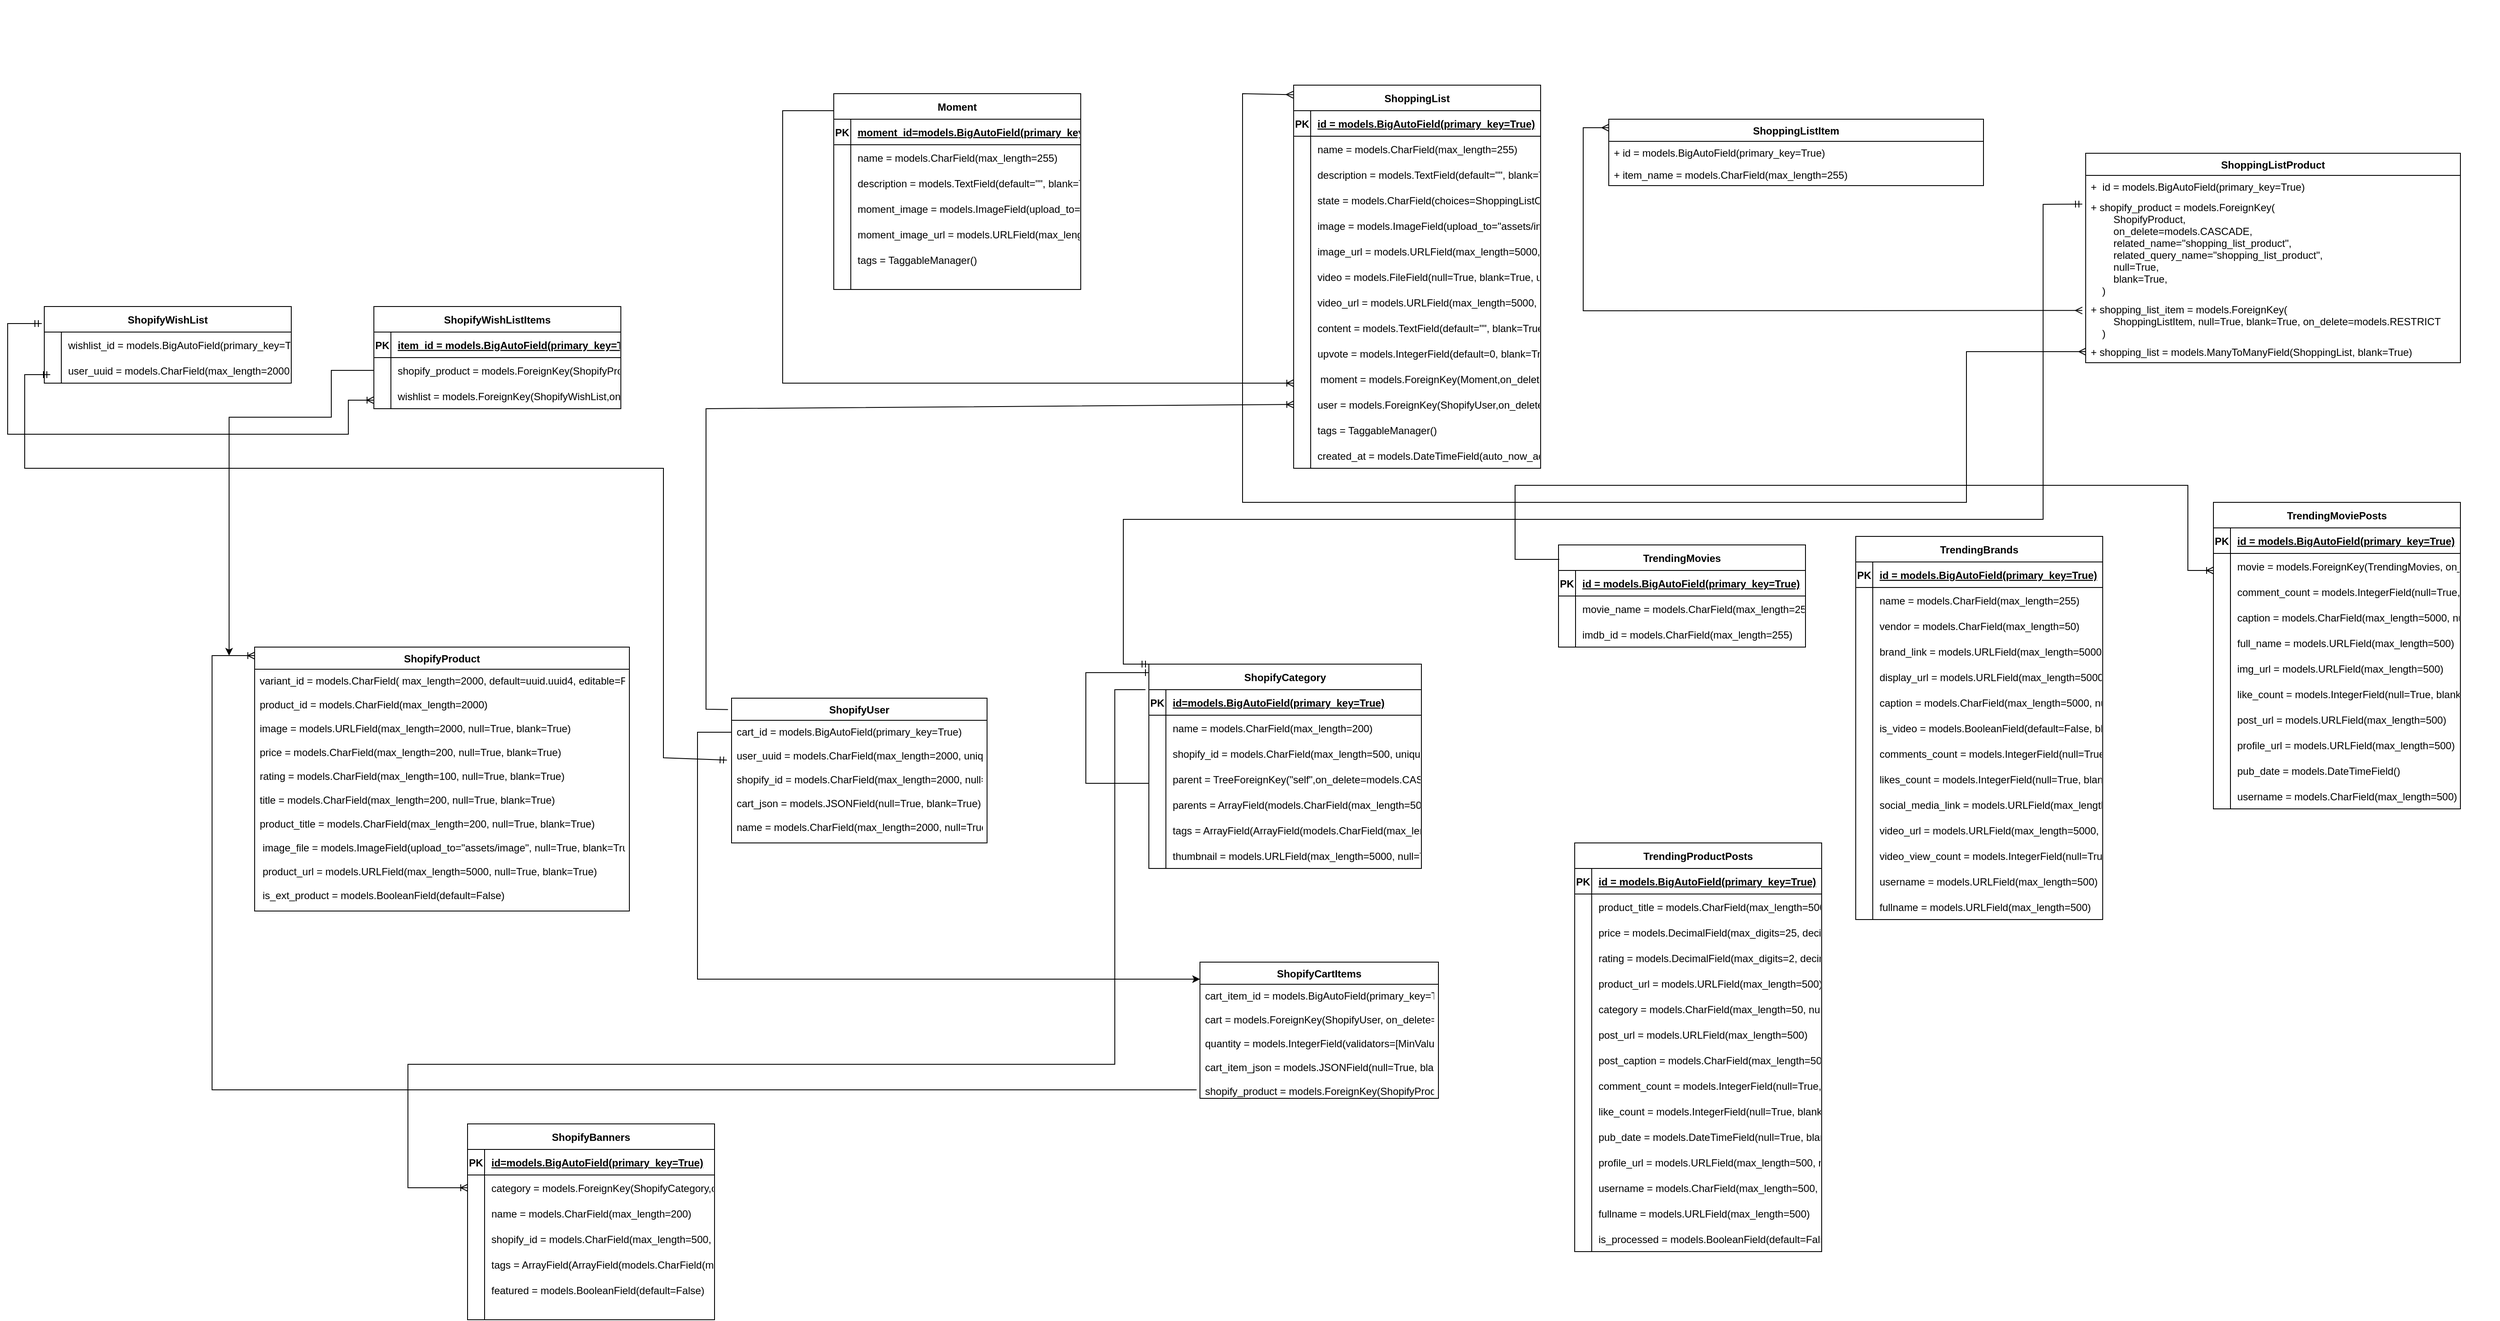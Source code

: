 <mxfile version="20.0.2" type="github">
  <diagram id="_DUHSbVkohSqufYsysfm" name="Page-1">
    <mxGraphModel dx="3904" dy="2457" grid="1" gridSize="10" guides="1" tooltips="1" connect="1" arrows="1" fold="1" page="1" pageScale="1" pageWidth="827" pageHeight="1169" math="0" shadow="0">
      <root>
        <mxCell id="0" />
        <mxCell id="1" parent="0" />
        <mxCell id="Mc_kpRLNQTw_WZLSpTaW-3" style="edgeStyle=orthogonalEdgeStyle;rounded=0;orthogonalLoop=1;jettySize=auto;html=1;exitX=0.5;exitY=1;exitDx=0;exitDy=0;fontColor=#000000;" parent="1" edge="1">
          <mxGeometry relative="1" as="geometry">
            <mxPoint x="-95" y="140" as="sourcePoint" />
            <mxPoint x="-95" y="140" as="targetPoint" />
          </mxGeometry>
        </mxCell>
        <mxCell id="Mc_kpRLNQTw_WZLSpTaW-32" value="ShopifyProduct" style="swimlane;fontStyle=1;childLayout=stackLayout;horizontal=1;startSize=26;fillColor=none;horizontalStack=0;resizeParent=1;resizeParentMax=0;resizeLast=0;collapsible=1;marginBottom=0;fontColor=#000000;" parent="1" vertex="1">
          <mxGeometry x="-580" y="10" width="440" height="310" as="geometry" />
        </mxCell>
        <mxCell id="Mc_kpRLNQTw_WZLSpTaW-33" value="variant_id = models.CharField( max_length=2000, default=uuid.uuid4, editable=False, unique=True, primary_key=True   )&#xa;&#xa;product_id = models.CharField(max_length=2000)&#xa;&#xa;image = models.URLField(max_length=2000, null=True, blank=True)&#xa;&#xa;price = models.CharField(max_length=200, null=True, blank=True)&#xa;&#xa;rating = models.CharField(max_length=100, null=True, blank=True)&#xa;&#xa;title = models.CharField(max_length=200, null=True, blank=True)&#xa;&#xa;product_title = models.CharField(max_length=200, null=True, blank=True)&#xa;&#xa; image_file = models.ImageField(upload_to=&quot;assets/image&quot;, null=True, blank=True)&#xa;&#xa; product_url = models.URLField(max_length=5000, null=True, blank=True)&#xa;&#xa; is_ext_product = models.BooleanField(default=False)" style="text;strokeColor=none;fillColor=none;align=left;verticalAlign=top;spacingLeft=4;spacingRight=4;overflow=hidden;rotatable=0;points=[[0,0.5],[1,0.5]];portConstraint=eastwest;fontColor=#000000;" parent="Mc_kpRLNQTw_WZLSpTaW-32" vertex="1">
          <mxGeometry y="26" width="440" height="284" as="geometry" />
        </mxCell>
        <mxCell id="Mc_kpRLNQTw_WZLSpTaW-37" style="edgeStyle=orthogonalEdgeStyle;rounded=0;orthogonalLoop=1;jettySize=auto;html=1;exitX=0.5;exitY=1;exitDx=0;exitDy=0;fontColor=#000000;" parent="1" edge="1">
          <mxGeometry relative="1" as="geometry">
            <mxPoint x="555" y="153" as="sourcePoint" />
            <mxPoint x="555" y="153" as="targetPoint" />
          </mxGeometry>
        </mxCell>
        <mxCell id="Mc_kpRLNQTw_WZLSpTaW-38" value="ShopifyUser" style="swimlane;fontStyle=1;childLayout=stackLayout;horizontal=1;startSize=26;fillColor=none;horizontalStack=0;resizeParent=1;resizeParentMax=0;resizeLast=0;collapsible=1;marginBottom=0;fontColor=#000000;" parent="1" vertex="1">
          <mxGeometry x="-20" y="70" width="300" height="170" as="geometry" />
        </mxCell>
        <mxCell id="Mc_kpRLNQTw_WZLSpTaW-39" value="cart_id = models.BigAutoField(primary_key=True)&#xa;&#xa;user_uuid = models.CharField(max_length=2000, unique=True)&#xa;&#xa;shopify_id = models.CharField(max_length=2000, null=True, blank=True)&#xa;&#xa;cart_json = models.JSONField(null=True, blank=True)&#xa;&#xa;name = models.CharField(max_length=2000, null=True, blank=True)&#xa;" style="text;strokeColor=none;fillColor=none;align=left;verticalAlign=top;spacingLeft=4;spacingRight=4;overflow=hidden;rotatable=0;points=[[0,0.5],[1,0.5]];portConstraint=eastwest;fontColor=#000000;" parent="Mc_kpRLNQTw_WZLSpTaW-38" vertex="1">
          <mxGeometry y="26" width="300" height="144" as="geometry" />
        </mxCell>
        <mxCell id="Mc_kpRLNQTw_WZLSpTaW-40" value="ShopifyCartItems" style="swimlane;fontStyle=1;childLayout=stackLayout;horizontal=1;startSize=26;fillColor=none;horizontalStack=0;resizeParent=1;resizeParentMax=0;resizeLast=0;collapsible=1;marginBottom=0;fontColor=#000000;" parent="1" vertex="1">
          <mxGeometry x="530" y="380" width="280" height="160" as="geometry" />
        </mxCell>
        <mxCell id="Mc_kpRLNQTw_WZLSpTaW-41" value="cart_item_id = models.BigAutoField(primary_key=True)&#xa;&#xa;cart = models.ForeignKey(ShopifyUser, on_delete=models.CASCADE,related_name=&quot;shopify_cart_items&quot;,related_query_name=&quot;shopify_cart_items&quot;,   )&#xa;&#xa;quantity = models.IntegerField(validators=[MinValueValidator(1), MaxValueValidator(5)],default=1,null=True,blank=True,)&#xa;  &#xa;cart_item_json = models.JSONField(null=True, blank=True)shopify_product = models.ForeignKey(ShopifyProduct, on_delete=models.RESTRICT,related_name=&quot;shopify_product&quot;,related_query_name=&quot;shopify_product&quot;,null=True,)&#xa;&#xa;shopify_product = models.ForeignKey(ShopifyProduct,on_delete=models.RESTRICT,related_name=&quot;shopify_product&quot;,related_query_name=&quot;shopify_product&quot;,null=True,)&#xa;" style="text;strokeColor=none;fillColor=none;align=left;verticalAlign=top;spacingLeft=4;spacingRight=4;overflow=hidden;rotatable=0;points=[[0,0.5],[1,0.5]];portConstraint=eastwest;fontColor=#000000;" parent="Mc_kpRLNQTw_WZLSpTaW-40" vertex="1">
          <mxGeometry y="26" width="280" height="134" as="geometry" />
        </mxCell>
        <mxCell id="Mc_kpRLNQTw_WZLSpTaW-48" style="edgeStyle=orthogonalEdgeStyle;rounded=0;orthogonalLoop=1;jettySize=auto;html=1;fontColor=#000000;elbow=vertical;" parent="1" edge="1">
          <mxGeometry relative="1" as="geometry">
            <mxPoint x="530" y="400" as="targetPoint" />
            <mxPoint x="-20" y="110" as="sourcePoint" />
            <Array as="points">
              <mxPoint x="-60" y="110" />
              <mxPoint x="-60" y="400" />
            </Array>
          </mxGeometry>
        </mxCell>
        <mxCell id="Mc_kpRLNQTw_WZLSpTaW-49" value="" style="edgeStyle=orthogonalEdgeStyle;fontSize=12;html=1;endArrow=ERoneToMany;rounded=0;fontColor=#000000;elbow=vertical;exitX=-0.014;exitY=0.925;exitDx=0;exitDy=0;exitPerimeter=0;" parent="1" source="Mc_kpRLNQTw_WZLSpTaW-41" edge="1">
          <mxGeometry width="100" height="100" relative="1" as="geometry">
            <mxPoint x="-430" y="650" as="sourcePoint" />
            <mxPoint x="-580" y="20" as="targetPoint" />
            <Array as="points">
              <mxPoint x="-630" y="530" />
              <mxPoint x="-630" y="20" />
            </Array>
          </mxGeometry>
        </mxCell>
        <mxCell id="Mc_kpRLNQTw_WZLSpTaW-50" value="ShopifyCategory" style="shape=table;startSize=30;container=1;collapsible=1;childLayout=tableLayout;fixedRows=1;rowLines=0;fontStyle=1;align=center;resizeLast=1;fontColor=#000000;" parent="1" vertex="1">
          <mxGeometry x="470" y="30" width="320" height="240" as="geometry">
            <mxRectangle x="501" y="80" width="130" height="30" as="alternateBounds" />
          </mxGeometry>
        </mxCell>
        <mxCell id="Mc_kpRLNQTw_WZLSpTaW-51" value="" style="shape=tableRow;horizontal=0;startSize=0;swimlaneHead=0;swimlaneBody=0;fillColor=none;collapsible=0;dropTarget=0;points=[[0,0.5],[1,0.5]];portConstraint=eastwest;top=0;left=0;right=0;bottom=1;fontColor=#000000;" parent="Mc_kpRLNQTw_WZLSpTaW-50" vertex="1">
          <mxGeometry y="30" width="320" height="30" as="geometry" />
        </mxCell>
        <mxCell id="Mc_kpRLNQTw_WZLSpTaW-52" value="PK" style="shape=partialRectangle;connectable=0;fillColor=none;top=0;left=0;bottom=0;right=0;fontStyle=1;overflow=hidden;fontColor=#000000;" parent="Mc_kpRLNQTw_WZLSpTaW-51" vertex="1">
          <mxGeometry width="20" height="30" as="geometry">
            <mxRectangle width="20" height="30" as="alternateBounds" />
          </mxGeometry>
        </mxCell>
        <mxCell id="Mc_kpRLNQTw_WZLSpTaW-53" value="id=models.BigAutoField(primary_key=True)" style="shape=partialRectangle;connectable=0;fillColor=none;top=0;left=0;bottom=0;right=0;align=left;spacingLeft=6;fontStyle=5;overflow=hidden;fontColor=#000000;" parent="Mc_kpRLNQTw_WZLSpTaW-51" vertex="1">
          <mxGeometry x="20" width="300" height="30" as="geometry">
            <mxRectangle width="300" height="30" as="alternateBounds" />
          </mxGeometry>
        </mxCell>
        <mxCell id="Mc_kpRLNQTw_WZLSpTaW-54" value="" style="shape=tableRow;horizontal=0;startSize=0;swimlaneHead=0;swimlaneBody=0;fillColor=none;collapsible=0;dropTarget=0;points=[[0,0.5],[1,0.5]];portConstraint=eastwest;top=0;left=0;right=0;bottom=0;fontColor=#000000;" parent="Mc_kpRLNQTw_WZLSpTaW-50" vertex="1">
          <mxGeometry y="60" width="320" height="30" as="geometry" />
        </mxCell>
        <mxCell id="Mc_kpRLNQTw_WZLSpTaW-55" value="" style="shape=partialRectangle;connectable=0;fillColor=none;top=0;left=0;bottom=0;right=0;editable=1;overflow=hidden;fontColor=#000000;" parent="Mc_kpRLNQTw_WZLSpTaW-54" vertex="1">
          <mxGeometry width="20" height="30" as="geometry">
            <mxRectangle width="20" height="30" as="alternateBounds" />
          </mxGeometry>
        </mxCell>
        <mxCell id="Mc_kpRLNQTw_WZLSpTaW-56" value="name = models.CharField(max_length=200)" style="shape=partialRectangle;connectable=0;fillColor=none;top=0;left=0;bottom=0;right=0;align=left;spacingLeft=6;overflow=hidden;fontColor=#000000;" parent="Mc_kpRLNQTw_WZLSpTaW-54" vertex="1">
          <mxGeometry x="20" width="300" height="30" as="geometry">
            <mxRectangle width="300" height="30" as="alternateBounds" />
          </mxGeometry>
        </mxCell>
        <mxCell id="Mc_kpRLNQTw_WZLSpTaW-57" value="" style="shape=tableRow;horizontal=0;startSize=0;swimlaneHead=0;swimlaneBody=0;fillColor=none;collapsible=0;dropTarget=0;points=[[0,0.5],[1,0.5]];portConstraint=eastwest;top=0;left=0;right=0;bottom=0;fontColor=#000000;" parent="Mc_kpRLNQTw_WZLSpTaW-50" vertex="1">
          <mxGeometry y="90" width="320" height="30" as="geometry" />
        </mxCell>
        <mxCell id="Mc_kpRLNQTw_WZLSpTaW-58" value="" style="shape=partialRectangle;connectable=0;fillColor=none;top=0;left=0;bottom=0;right=0;editable=1;overflow=hidden;fontColor=#000000;" parent="Mc_kpRLNQTw_WZLSpTaW-57" vertex="1">
          <mxGeometry width="20" height="30" as="geometry">
            <mxRectangle width="20" height="30" as="alternateBounds" />
          </mxGeometry>
        </mxCell>
        <mxCell id="Mc_kpRLNQTw_WZLSpTaW-59" value="shopify_id = models.CharField(max_length=500, unique=True)" style="shape=partialRectangle;connectable=0;fillColor=none;top=0;left=0;bottom=0;right=0;align=left;spacingLeft=6;overflow=hidden;fontColor=#000000;" parent="Mc_kpRLNQTw_WZLSpTaW-57" vertex="1">
          <mxGeometry x="20" width="300" height="30" as="geometry">
            <mxRectangle width="300" height="30" as="alternateBounds" />
          </mxGeometry>
        </mxCell>
        <mxCell id="Mc_kpRLNQTw_WZLSpTaW-60" value="" style="shape=tableRow;horizontal=0;startSize=0;swimlaneHead=0;swimlaneBody=0;fillColor=none;collapsible=0;dropTarget=0;points=[[0,0.5],[1,0.5]];portConstraint=eastwest;top=0;left=0;right=0;bottom=0;fontColor=#000000;" parent="Mc_kpRLNQTw_WZLSpTaW-50" vertex="1">
          <mxGeometry y="120" width="320" height="30" as="geometry" />
        </mxCell>
        <mxCell id="Mc_kpRLNQTw_WZLSpTaW-61" value="" style="shape=partialRectangle;connectable=0;fillColor=none;top=0;left=0;bottom=0;right=0;editable=1;overflow=hidden;fontColor=#000000;" parent="Mc_kpRLNQTw_WZLSpTaW-60" vertex="1">
          <mxGeometry width="20" height="30" as="geometry">
            <mxRectangle width="20" height="30" as="alternateBounds" />
          </mxGeometry>
        </mxCell>
        <mxCell id="Mc_kpRLNQTw_WZLSpTaW-62" value="parent = TreeForeignKey(&quot;self&quot;,on_delete=models.CASCADE,null=True,blank=True,related_name=&quot;children_category&quot;,)" style="shape=partialRectangle;connectable=0;fillColor=none;top=0;left=0;bottom=0;right=0;align=left;spacingLeft=6;overflow=hidden;fontColor=#000000;" parent="Mc_kpRLNQTw_WZLSpTaW-60" vertex="1">
          <mxGeometry x="20" width="300" height="30" as="geometry">
            <mxRectangle width="300" height="30" as="alternateBounds" />
          </mxGeometry>
        </mxCell>
        <mxCell id="Mc_kpRLNQTw_WZLSpTaW-68" value="" style="shape=tableRow;horizontal=0;startSize=0;swimlaneHead=0;swimlaneBody=0;fillColor=none;collapsible=0;dropTarget=0;points=[[0,0.5],[1,0.5]];portConstraint=eastwest;top=0;left=0;right=0;bottom=0;fontColor=#000000;" parent="Mc_kpRLNQTw_WZLSpTaW-50" vertex="1">
          <mxGeometry y="150" width="320" height="30" as="geometry" />
        </mxCell>
        <mxCell id="Mc_kpRLNQTw_WZLSpTaW-69" value="" style="shape=partialRectangle;connectable=0;fillColor=none;top=0;left=0;bottom=0;right=0;editable=1;overflow=hidden;fontColor=#000000;" parent="Mc_kpRLNQTw_WZLSpTaW-68" vertex="1">
          <mxGeometry width="20" height="30" as="geometry">
            <mxRectangle width="20" height="30" as="alternateBounds" />
          </mxGeometry>
        </mxCell>
        <mxCell id="Mc_kpRLNQTw_WZLSpTaW-70" value="parents = ArrayField(models.CharField(max_length=500), null=True, blank=True)" style="shape=partialRectangle;connectable=0;fillColor=none;top=0;left=0;bottom=0;right=0;align=left;spacingLeft=6;overflow=hidden;fontColor=#000000;" parent="Mc_kpRLNQTw_WZLSpTaW-68" vertex="1">
          <mxGeometry x="20" width="300" height="30" as="geometry">
            <mxRectangle width="300" height="30" as="alternateBounds" />
          </mxGeometry>
        </mxCell>
        <mxCell id="Mc_kpRLNQTw_WZLSpTaW-71" value="" style="shape=tableRow;horizontal=0;startSize=0;swimlaneHead=0;swimlaneBody=0;fillColor=none;collapsible=0;dropTarget=0;points=[[0,0.5],[1,0.5]];portConstraint=eastwest;top=0;left=0;right=0;bottom=0;fontColor=#000000;" parent="Mc_kpRLNQTw_WZLSpTaW-50" vertex="1">
          <mxGeometry y="180" width="320" height="30" as="geometry" />
        </mxCell>
        <mxCell id="Mc_kpRLNQTw_WZLSpTaW-72" value="" style="shape=partialRectangle;connectable=0;fillColor=none;top=0;left=0;bottom=0;right=0;editable=1;overflow=hidden;fontColor=#000000;" parent="Mc_kpRLNQTw_WZLSpTaW-71" vertex="1">
          <mxGeometry width="20" height="30" as="geometry">
            <mxRectangle width="20" height="30" as="alternateBounds" />
          </mxGeometry>
        </mxCell>
        <mxCell id="Mc_kpRLNQTw_WZLSpTaW-73" value="tags = ArrayField(ArrayField(models.CharField(max_length=500), null=True, blank=True),null=True,blank=True,)" style="shape=partialRectangle;connectable=0;fillColor=none;top=0;left=0;bottom=0;right=0;align=left;spacingLeft=6;overflow=hidden;fontColor=#000000;" parent="Mc_kpRLNQTw_WZLSpTaW-71" vertex="1">
          <mxGeometry x="20" width="300" height="30" as="geometry">
            <mxRectangle width="300" height="30" as="alternateBounds" />
          </mxGeometry>
        </mxCell>
        <mxCell id="Mc_kpRLNQTw_WZLSpTaW-93" value="" style="shape=tableRow;horizontal=0;startSize=0;swimlaneHead=0;swimlaneBody=0;fillColor=none;collapsible=0;dropTarget=0;points=[[0,0.5],[1,0.5]];portConstraint=eastwest;top=0;left=0;right=0;bottom=0;fontColor=#000000;" parent="Mc_kpRLNQTw_WZLSpTaW-50" vertex="1">
          <mxGeometry y="210" width="320" height="30" as="geometry" />
        </mxCell>
        <mxCell id="Mc_kpRLNQTw_WZLSpTaW-94" value="" style="shape=partialRectangle;connectable=0;fillColor=none;top=0;left=0;bottom=0;right=0;editable=1;overflow=hidden;fontColor=#000000;" parent="Mc_kpRLNQTw_WZLSpTaW-93" vertex="1">
          <mxGeometry width="20" height="30" as="geometry">
            <mxRectangle width="20" height="30" as="alternateBounds" />
          </mxGeometry>
        </mxCell>
        <mxCell id="Mc_kpRLNQTw_WZLSpTaW-95" value="thumbnail = models.URLField(max_length=5000, null=True, blank=True)" style="shape=partialRectangle;connectable=0;fillColor=none;top=0;left=0;bottom=0;right=0;align=left;spacingLeft=6;overflow=hidden;fontColor=#000000;" parent="Mc_kpRLNQTw_WZLSpTaW-93" vertex="1">
          <mxGeometry x="20" width="300" height="30" as="geometry">
            <mxRectangle width="300" height="30" as="alternateBounds" />
          </mxGeometry>
        </mxCell>
        <mxCell id="Mc_kpRLNQTw_WZLSpTaW-111" value="" style="edgeStyle=orthogonalEdgeStyle;fontSize=12;html=1;endArrow=ERone;endFill=1;rounded=0;fontColor=#000000;elbow=vertical;" parent="1" edge="1">
          <mxGeometry width="100" height="100" relative="1" as="geometry">
            <mxPoint x="470" y="170" as="sourcePoint" />
            <mxPoint x="470" y="40" as="targetPoint" />
            <Array as="points">
              <mxPoint x="396" y="170" />
              <mxPoint x="396" y="40" />
            </Array>
          </mxGeometry>
        </mxCell>
        <mxCell id="Mc_kpRLNQTw_WZLSpTaW-134" value="" style="fontSize=12;html=1;endArrow=ERoneToMany;rounded=0;fontColor=#000000;entryX=0;entryY=0.5;entryDx=0;entryDy=0;" parent="1" edge="1" target="Mc_kpRLNQTw_WZLSpTaW-141">
          <mxGeometry width="100" height="100" relative="1" as="geometry">
            <mxPoint x="466" y="60" as="sourcePoint" />
            <mxPoint x="-560" y="585" as="targetPoint" />
            <Array as="points">
              <mxPoint x="430" y="60" />
              <mxPoint x="430" y="500" />
              <mxPoint x="-400" y="500" />
              <mxPoint x="-400" y="645" />
            </Array>
          </mxGeometry>
        </mxCell>
        <mxCell id="Mc_kpRLNQTw_WZLSpTaW-137" value="ShopifyBanners" style="shape=table;startSize=30;container=1;collapsible=1;childLayout=tableLayout;fixedRows=1;rowLines=0;fontStyle=1;align=center;resizeLast=1;fontColor=#000000;" parent="1" vertex="1">
          <mxGeometry x="-330" y="570" width="290" height="230" as="geometry">
            <mxRectangle x="501" y="80" width="130" height="30" as="alternateBounds" />
          </mxGeometry>
        </mxCell>
        <mxCell id="Mc_kpRLNQTw_WZLSpTaW-138" value="" style="shape=tableRow;horizontal=0;startSize=0;swimlaneHead=0;swimlaneBody=0;fillColor=none;collapsible=0;dropTarget=0;points=[[0,0.5],[1,0.5]];portConstraint=eastwest;top=0;left=0;right=0;bottom=1;fontColor=#000000;" parent="Mc_kpRLNQTw_WZLSpTaW-137" vertex="1">
          <mxGeometry y="30" width="290" height="30" as="geometry" />
        </mxCell>
        <mxCell id="Mc_kpRLNQTw_WZLSpTaW-139" value="PK" style="shape=partialRectangle;connectable=0;fillColor=none;top=0;left=0;bottom=0;right=0;fontStyle=1;overflow=hidden;fontColor=#000000;" parent="Mc_kpRLNQTw_WZLSpTaW-138" vertex="1">
          <mxGeometry width="20" height="30" as="geometry">
            <mxRectangle width="20" height="30" as="alternateBounds" />
          </mxGeometry>
        </mxCell>
        <mxCell id="Mc_kpRLNQTw_WZLSpTaW-140" value="id=models.BigAutoField(primary_key=True)" style="shape=partialRectangle;connectable=0;fillColor=none;top=0;left=0;bottom=0;right=0;align=left;spacingLeft=6;fontStyle=5;overflow=hidden;fontColor=#000000;" parent="Mc_kpRLNQTw_WZLSpTaW-138" vertex="1">
          <mxGeometry x="20" width="270" height="30" as="geometry">
            <mxRectangle width="270" height="30" as="alternateBounds" />
          </mxGeometry>
        </mxCell>
        <mxCell id="Mc_kpRLNQTw_WZLSpTaW-141" value="" style="shape=tableRow;horizontal=0;startSize=0;swimlaneHead=0;swimlaneBody=0;fillColor=none;collapsible=0;dropTarget=0;points=[[0,0.5],[1,0.5]];portConstraint=eastwest;top=0;left=0;right=0;bottom=0;fontColor=#000000;" parent="Mc_kpRLNQTw_WZLSpTaW-137" vertex="1">
          <mxGeometry y="60" width="290" height="30" as="geometry" />
        </mxCell>
        <mxCell id="Mc_kpRLNQTw_WZLSpTaW-142" value="" style="shape=partialRectangle;connectable=0;fillColor=none;top=0;left=0;bottom=0;right=0;editable=1;overflow=hidden;fontColor=#000000;" parent="Mc_kpRLNQTw_WZLSpTaW-141" vertex="1">
          <mxGeometry width="20" height="30" as="geometry">
            <mxRectangle width="20" height="30" as="alternateBounds" />
          </mxGeometry>
        </mxCell>
        <mxCell id="Mc_kpRLNQTw_WZLSpTaW-143" value="category = models.ForeignKey(ShopifyCategory,on_delete=models.CASCADE,related_name=&quot;shopify_category&quot;,related_query_name=&quot;shopify_category&quot;,)++" style="shape=partialRectangle;connectable=0;fillColor=none;top=0;left=0;bottom=0;right=0;align=left;spacingLeft=6;overflow=hidden;fontColor=#000000;" parent="Mc_kpRLNQTw_WZLSpTaW-141" vertex="1">
          <mxGeometry x="20" width="270" height="30" as="geometry">
            <mxRectangle width="270" height="30" as="alternateBounds" />
          </mxGeometry>
        </mxCell>
        <mxCell id="Mc_kpRLNQTw_WZLSpTaW-144" value="" style="shape=tableRow;horizontal=0;startSize=0;swimlaneHead=0;swimlaneBody=0;fillColor=none;collapsible=0;dropTarget=0;points=[[0,0.5],[1,0.5]];portConstraint=eastwest;top=0;left=0;right=0;bottom=0;fontColor=#000000;" parent="Mc_kpRLNQTw_WZLSpTaW-137" vertex="1">
          <mxGeometry y="90" width="290" height="30" as="geometry" />
        </mxCell>
        <mxCell id="Mc_kpRLNQTw_WZLSpTaW-145" value="" style="shape=partialRectangle;connectable=0;fillColor=none;top=0;left=0;bottom=0;right=0;editable=1;overflow=hidden;fontColor=#000000;" parent="Mc_kpRLNQTw_WZLSpTaW-144" vertex="1">
          <mxGeometry width="20" height="30" as="geometry">
            <mxRectangle width="20" height="30" as="alternateBounds" />
          </mxGeometry>
        </mxCell>
        <mxCell id="Mc_kpRLNQTw_WZLSpTaW-146" value="name = models.CharField(max_length=200)" style="shape=partialRectangle;connectable=0;fillColor=none;top=0;left=0;bottom=0;right=0;align=left;spacingLeft=6;overflow=hidden;fontColor=#000000;" parent="Mc_kpRLNQTw_WZLSpTaW-144" vertex="1">
          <mxGeometry x="20" width="270" height="30" as="geometry">
            <mxRectangle width="270" height="30" as="alternateBounds" />
          </mxGeometry>
        </mxCell>
        <mxCell id="Mc_kpRLNQTw_WZLSpTaW-147" value="" style="shape=tableRow;horizontal=0;startSize=0;swimlaneHead=0;swimlaneBody=0;fillColor=none;collapsible=0;dropTarget=0;points=[[0,0.5],[1,0.5]];portConstraint=eastwest;top=0;left=0;right=0;bottom=0;fontColor=#000000;" parent="Mc_kpRLNQTw_WZLSpTaW-137" vertex="1">
          <mxGeometry y="120" width="290" height="30" as="geometry" />
        </mxCell>
        <mxCell id="Mc_kpRLNQTw_WZLSpTaW-148" value="" style="shape=partialRectangle;connectable=0;fillColor=none;top=0;left=0;bottom=0;right=0;editable=1;overflow=hidden;fontColor=#000000;" parent="Mc_kpRLNQTw_WZLSpTaW-147" vertex="1">
          <mxGeometry width="20" height="30" as="geometry">
            <mxRectangle width="20" height="30" as="alternateBounds" />
          </mxGeometry>
        </mxCell>
        <mxCell id="Mc_kpRLNQTw_WZLSpTaW-149" value="shopify_id = models.CharField(max_length=500, unique=True)" style="shape=partialRectangle;connectable=0;fillColor=none;top=0;left=0;bottom=0;right=0;align=left;spacingLeft=6;overflow=hidden;fontColor=#000000;" parent="Mc_kpRLNQTw_WZLSpTaW-147" vertex="1">
          <mxGeometry x="20" width="270" height="30" as="geometry">
            <mxRectangle width="270" height="30" as="alternateBounds" />
          </mxGeometry>
        </mxCell>
        <mxCell id="Mc_kpRLNQTw_WZLSpTaW-150" value="" style="shape=tableRow;horizontal=0;startSize=0;swimlaneHead=0;swimlaneBody=0;fillColor=none;collapsible=0;dropTarget=0;points=[[0,0.5],[1,0.5]];portConstraint=eastwest;top=0;left=0;right=0;bottom=0;fontColor=#000000;" parent="Mc_kpRLNQTw_WZLSpTaW-137" vertex="1">
          <mxGeometry y="150" width="290" height="30" as="geometry" />
        </mxCell>
        <mxCell id="Mc_kpRLNQTw_WZLSpTaW-151" value="" style="shape=partialRectangle;connectable=0;fillColor=none;top=0;left=0;bottom=0;right=0;editable=1;overflow=hidden;fontColor=#000000;" parent="Mc_kpRLNQTw_WZLSpTaW-150" vertex="1">
          <mxGeometry width="20" height="30" as="geometry">
            <mxRectangle width="20" height="30" as="alternateBounds" />
          </mxGeometry>
        </mxCell>
        <mxCell id="Mc_kpRLNQTw_WZLSpTaW-152" value="tags = ArrayField(ArrayField(models.CharField(max_length=500), null=True, blank=True),null=True,blank=True,)" style="shape=partialRectangle;connectable=0;fillColor=none;top=0;left=0;bottom=0;right=0;align=left;spacingLeft=6;overflow=hidden;fontColor=#000000;" parent="Mc_kpRLNQTw_WZLSpTaW-150" vertex="1">
          <mxGeometry x="20" width="270" height="30" as="geometry">
            <mxRectangle width="270" height="30" as="alternateBounds" />
          </mxGeometry>
        </mxCell>
        <mxCell id="Mc_kpRLNQTw_WZLSpTaW-153" value="" style="shape=tableRow;horizontal=0;startSize=0;swimlaneHead=0;swimlaneBody=0;fillColor=none;collapsible=0;dropTarget=0;points=[[0,0.5],[1,0.5]];portConstraint=eastwest;top=0;left=0;right=0;bottom=0;fontColor=#000000;" parent="Mc_kpRLNQTw_WZLSpTaW-137" vertex="1">
          <mxGeometry y="180" width="290" height="30" as="geometry" />
        </mxCell>
        <mxCell id="Mc_kpRLNQTw_WZLSpTaW-154" value="" style="shape=partialRectangle;connectable=0;fillColor=none;top=0;left=0;bottom=0;right=0;editable=1;overflow=hidden;fontColor=#000000;" parent="Mc_kpRLNQTw_WZLSpTaW-153" vertex="1">
          <mxGeometry width="20" height="30" as="geometry">
            <mxRectangle width="20" height="30" as="alternateBounds" />
          </mxGeometry>
        </mxCell>
        <mxCell id="Mc_kpRLNQTw_WZLSpTaW-155" value="featured = models.BooleanField(default=False)" style="shape=partialRectangle;connectable=0;fillColor=none;top=0;left=0;bottom=0;right=0;align=left;spacingLeft=6;overflow=hidden;fontColor=#000000;" parent="Mc_kpRLNQTw_WZLSpTaW-153" vertex="1">
          <mxGeometry x="20" width="270" height="30" as="geometry">
            <mxRectangle width="270" height="30" as="alternateBounds" />
          </mxGeometry>
        </mxCell>
        <mxCell id="Mc_kpRLNQTw_WZLSpTaW-156" value="" style="shape=tableRow;horizontal=0;startSize=0;swimlaneHead=0;swimlaneBody=0;fillColor=none;collapsible=0;dropTarget=0;points=[[0,0.5],[1,0.5]];portConstraint=eastwest;top=0;left=0;right=0;bottom=0;fontColor=#000000;" parent="Mc_kpRLNQTw_WZLSpTaW-137" vertex="1">
          <mxGeometry y="210" width="290" height="20" as="geometry" />
        </mxCell>
        <mxCell id="Mc_kpRLNQTw_WZLSpTaW-157" value="" style="shape=partialRectangle;connectable=0;fillColor=none;top=0;left=0;bottom=0;right=0;editable=1;overflow=hidden;fontColor=#000000;" parent="Mc_kpRLNQTw_WZLSpTaW-156" vertex="1">
          <mxGeometry width="20" height="20" as="geometry">
            <mxRectangle width="20" height="20" as="alternateBounds" />
          </mxGeometry>
        </mxCell>
        <mxCell id="Mc_kpRLNQTw_WZLSpTaW-158" value="" style="shape=partialRectangle;connectable=0;fillColor=none;top=0;left=0;bottom=0;right=0;align=left;spacingLeft=6;overflow=hidden;fontColor=#000000;" parent="Mc_kpRLNQTw_WZLSpTaW-156" vertex="1">
          <mxGeometry x="20" width="270" height="20" as="geometry">
            <mxRectangle width="270" height="20" as="alternateBounds" />
          </mxGeometry>
        </mxCell>
        <mxCell id="Mc_kpRLNQTw_WZLSpTaW-159" value="Moment" style="shape=table;startSize=30;container=1;collapsible=1;childLayout=tableLayout;fixedRows=1;rowLines=0;fontStyle=1;align=center;resizeLast=1;fontColor=#000000;" parent="1" vertex="1">
          <mxGeometry x="100" y="-640" width="290" height="230" as="geometry">
            <mxRectangle x="501" y="80" width="130" height="30" as="alternateBounds" />
          </mxGeometry>
        </mxCell>
        <mxCell id="Mc_kpRLNQTw_WZLSpTaW-160" value="" style="shape=tableRow;horizontal=0;startSize=0;swimlaneHead=0;swimlaneBody=0;fillColor=none;collapsible=0;dropTarget=0;points=[[0,0.5],[1,0.5]];portConstraint=eastwest;top=0;left=0;right=0;bottom=1;fontColor=#000000;" parent="Mc_kpRLNQTw_WZLSpTaW-159" vertex="1">
          <mxGeometry y="30" width="290" height="30" as="geometry" />
        </mxCell>
        <mxCell id="Mc_kpRLNQTw_WZLSpTaW-161" value="PK" style="shape=partialRectangle;connectable=0;fillColor=none;top=0;left=0;bottom=0;right=0;fontStyle=1;overflow=hidden;fontColor=#000000;" parent="Mc_kpRLNQTw_WZLSpTaW-160" vertex="1">
          <mxGeometry width="20" height="30" as="geometry">
            <mxRectangle width="20" height="30" as="alternateBounds" />
          </mxGeometry>
        </mxCell>
        <mxCell id="Mc_kpRLNQTw_WZLSpTaW-162" value="moment_id=models.BigAutoField(primary_key=True)" style="shape=partialRectangle;connectable=0;fillColor=none;top=0;left=0;bottom=0;right=0;align=left;spacingLeft=6;fontStyle=5;overflow=hidden;fontColor=#000000;" parent="Mc_kpRLNQTw_WZLSpTaW-160" vertex="1">
          <mxGeometry x="20" width="270" height="30" as="geometry">
            <mxRectangle width="270" height="30" as="alternateBounds" />
          </mxGeometry>
        </mxCell>
        <mxCell id="Mc_kpRLNQTw_WZLSpTaW-163" value="" style="shape=tableRow;horizontal=0;startSize=0;swimlaneHead=0;swimlaneBody=0;fillColor=none;collapsible=0;dropTarget=0;points=[[0,0.5],[1,0.5]];portConstraint=eastwest;top=0;left=0;right=0;bottom=0;fontColor=#000000;" parent="Mc_kpRLNQTw_WZLSpTaW-159" vertex="1">
          <mxGeometry y="60" width="290" height="30" as="geometry" />
        </mxCell>
        <mxCell id="Mc_kpRLNQTw_WZLSpTaW-164" value="" style="shape=partialRectangle;connectable=0;fillColor=none;top=0;left=0;bottom=0;right=0;editable=1;overflow=hidden;fontColor=#000000;" parent="Mc_kpRLNQTw_WZLSpTaW-163" vertex="1">
          <mxGeometry width="20" height="30" as="geometry">
            <mxRectangle width="20" height="30" as="alternateBounds" />
          </mxGeometry>
        </mxCell>
        <mxCell id="Mc_kpRLNQTw_WZLSpTaW-165" value="name = models.CharField(max_length=255)" style="shape=partialRectangle;connectable=0;fillColor=none;top=0;left=0;bottom=0;right=0;align=left;spacingLeft=6;overflow=hidden;fontColor=#000000;" parent="Mc_kpRLNQTw_WZLSpTaW-163" vertex="1">
          <mxGeometry x="20" width="270" height="30" as="geometry">
            <mxRectangle width="270" height="30" as="alternateBounds" />
          </mxGeometry>
        </mxCell>
        <mxCell id="Mc_kpRLNQTw_WZLSpTaW-166" value="" style="shape=tableRow;horizontal=0;startSize=0;swimlaneHead=0;swimlaneBody=0;fillColor=none;collapsible=0;dropTarget=0;points=[[0,0.5],[1,0.5]];portConstraint=eastwest;top=0;left=0;right=0;bottom=0;fontColor=#000000;" parent="Mc_kpRLNQTw_WZLSpTaW-159" vertex="1">
          <mxGeometry y="90" width="290" height="30" as="geometry" />
        </mxCell>
        <mxCell id="Mc_kpRLNQTw_WZLSpTaW-167" value="" style="shape=partialRectangle;connectable=0;fillColor=none;top=0;left=0;bottom=0;right=0;editable=1;overflow=hidden;fontColor=#000000;" parent="Mc_kpRLNQTw_WZLSpTaW-166" vertex="1">
          <mxGeometry width="20" height="30" as="geometry">
            <mxRectangle width="20" height="30" as="alternateBounds" />
          </mxGeometry>
        </mxCell>
        <mxCell id="Mc_kpRLNQTw_WZLSpTaW-168" value="description = models.TextField(default=&quot;&quot;, blank=True)" style="shape=partialRectangle;connectable=0;fillColor=none;top=0;left=0;bottom=0;right=0;align=left;spacingLeft=6;overflow=hidden;fontColor=#000000;" parent="Mc_kpRLNQTw_WZLSpTaW-166" vertex="1">
          <mxGeometry x="20" width="270" height="30" as="geometry">
            <mxRectangle width="270" height="30" as="alternateBounds" />
          </mxGeometry>
        </mxCell>
        <mxCell id="Mc_kpRLNQTw_WZLSpTaW-169" value="" style="shape=tableRow;horizontal=0;startSize=0;swimlaneHead=0;swimlaneBody=0;fillColor=none;collapsible=0;dropTarget=0;points=[[0,0.5],[1,0.5]];portConstraint=eastwest;top=0;left=0;right=0;bottom=0;fontColor=#000000;" parent="Mc_kpRLNQTw_WZLSpTaW-159" vertex="1">
          <mxGeometry y="120" width="290" height="30" as="geometry" />
        </mxCell>
        <mxCell id="Mc_kpRLNQTw_WZLSpTaW-170" value="" style="shape=partialRectangle;connectable=0;fillColor=none;top=0;left=0;bottom=0;right=0;editable=1;overflow=hidden;fontColor=#000000;" parent="Mc_kpRLNQTw_WZLSpTaW-169" vertex="1">
          <mxGeometry width="20" height="30" as="geometry">
            <mxRectangle width="20" height="30" as="alternateBounds" />
          </mxGeometry>
        </mxCell>
        <mxCell id="Mc_kpRLNQTw_WZLSpTaW-171" value="moment_image = models.ImageField(upload_to=&quot;assets/image&quot;, null=True, blank=True)" style="shape=partialRectangle;connectable=0;fillColor=none;top=0;left=0;bottom=0;right=0;align=left;spacingLeft=6;overflow=hidden;fontColor=#000000;" parent="Mc_kpRLNQTw_WZLSpTaW-169" vertex="1">
          <mxGeometry x="20" width="270" height="30" as="geometry">
            <mxRectangle width="270" height="30" as="alternateBounds" />
          </mxGeometry>
        </mxCell>
        <mxCell id="Mc_kpRLNQTw_WZLSpTaW-172" value="" style="shape=tableRow;horizontal=0;startSize=0;swimlaneHead=0;swimlaneBody=0;fillColor=none;collapsible=0;dropTarget=0;points=[[0,0.5],[1,0.5]];portConstraint=eastwest;top=0;left=0;right=0;bottom=0;fontColor=#000000;" parent="Mc_kpRLNQTw_WZLSpTaW-159" vertex="1">
          <mxGeometry y="150" width="290" height="30" as="geometry" />
        </mxCell>
        <mxCell id="Mc_kpRLNQTw_WZLSpTaW-173" value="" style="shape=partialRectangle;connectable=0;fillColor=none;top=0;left=0;bottom=0;right=0;editable=1;overflow=hidden;fontColor=#000000;" parent="Mc_kpRLNQTw_WZLSpTaW-172" vertex="1">
          <mxGeometry width="20" height="30" as="geometry">
            <mxRectangle width="20" height="30" as="alternateBounds" />
          </mxGeometry>
        </mxCell>
        <mxCell id="Mc_kpRLNQTw_WZLSpTaW-174" value="moment_image_url = models.URLField(max_length=5000, null=True, blank=True)" style="shape=partialRectangle;connectable=0;fillColor=none;top=0;left=0;bottom=0;right=0;align=left;spacingLeft=6;overflow=hidden;fontColor=#000000;" parent="Mc_kpRLNQTw_WZLSpTaW-172" vertex="1">
          <mxGeometry x="20" width="270" height="30" as="geometry">
            <mxRectangle width="270" height="30" as="alternateBounds" />
          </mxGeometry>
        </mxCell>
        <mxCell id="Mc_kpRLNQTw_WZLSpTaW-175" value="" style="shape=tableRow;horizontal=0;startSize=0;swimlaneHead=0;swimlaneBody=0;fillColor=none;collapsible=0;dropTarget=0;points=[[0,0.5],[1,0.5]];portConstraint=eastwest;top=0;left=0;right=0;bottom=0;fontColor=#000000;" parent="Mc_kpRLNQTw_WZLSpTaW-159" vertex="1">
          <mxGeometry y="180" width="290" height="30" as="geometry" />
        </mxCell>
        <mxCell id="Mc_kpRLNQTw_WZLSpTaW-176" value="" style="shape=partialRectangle;connectable=0;fillColor=none;top=0;left=0;bottom=0;right=0;editable=1;overflow=hidden;fontColor=#000000;" parent="Mc_kpRLNQTw_WZLSpTaW-175" vertex="1">
          <mxGeometry width="20" height="30" as="geometry">
            <mxRectangle width="20" height="30" as="alternateBounds" />
          </mxGeometry>
        </mxCell>
        <mxCell id="Mc_kpRLNQTw_WZLSpTaW-177" value="tags = TaggableManager()" style="shape=partialRectangle;connectable=0;fillColor=none;top=0;left=0;bottom=0;right=0;align=left;spacingLeft=6;overflow=hidden;fontColor=#000000;" parent="Mc_kpRLNQTw_WZLSpTaW-175" vertex="1">
          <mxGeometry x="20" width="270" height="30" as="geometry">
            <mxRectangle width="270" height="30" as="alternateBounds" />
          </mxGeometry>
        </mxCell>
        <mxCell id="Mc_kpRLNQTw_WZLSpTaW-178" value="" style="shape=tableRow;horizontal=0;startSize=0;swimlaneHead=0;swimlaneBody=0;fillColor=none;collapsible=0;dropTarget=0;points=[[0,0.5],[1,0.5]];portConstraint=eastwest;top=0;left=0;right=0;bottom=0;fontColor=#000000;" parent="Mc_kpRLNQTw_WZLSpTaW-159" vertex="1">
          <mxGeometry y="210" width="290" height="20" as="geometry" />
        </mxCell>
        <mxCell id="Mc_kpRLNQTw_WZLSpTaW-179" value="" style="shape=partialRectangle;connectable=0;fillColor=none;top=0;left=0;bottom=0;right=0;editable=1;overflow=hidden;fontColor=#000000;" parent="Mc_kpRLNQTw_WZLSpTaW-178" vertex="1">
          <mxGeometry width="20" height="20" as="geometry">
            <mxRectangle width="20" height="20" as="alternateBounds" />
          </mxGeometry>
        </mxCell>
        <mxCell id="Mc_kpRLNQTw_WZLSpTaW-180" value="" style="shape=partialRectangle;connectable=0;fillColor=none;top=0;left=0;bottom=0;right=0;align=left;spacingLeft=6;overflow=hidden;fontColor=#000000;" parent="Mc_kpRLNQTw_WZLSpTaW-178" vertex="1">
          <mxGeometry x="20" width="270" height="20" as="geometry">
            <mxRectangle width="270" height="20" as="alternateBounds" />
          </mxGeometry>
        </mxCell>
        <mxCell id="Mc_kpRLNQTw_WZLSpTaW-181" value="ShoppingList" style="shape=table;startSize=30;container=1;collapsible=1;childLayout=tableLayout;fixedRows=1;rowLines=0;fontStyle=1;align=center;resizeLast=1;fontColor=#000000;" parent="1" vertex="1">
          <mxGeometry x="640" y="-650" width="290" height="450" as="geometry">
            <mxRectangle x="501" y="80" width="130" height="30" as="alternateBounds" />
          </mxGeometry>
        </mxCell>
        <mxCell id="Mc_kpRLNQTw_WZLSpTaW-182" value="" style="shape=tableRow;horizontal=0;startSize=0;swimlaneHead=0;swimlaneBody=0;fillColor=none;collapsible=0;dropTarget=0;points=[[0,0.5],[1,0.5]];portConstraint=eastwest;top=0;left=0;right=0;bottom=1;fontColor=#000000;" parent="Mc_kpRLNQTw_WZLSpTaW-181" vertex="1">
          <mxGeometry y="30" width="290" height="30" as="geometry" />
        </mxCell>
        <mxCell id="Mc_kpRLNQTw_WZLSpTaW-183" value="PK" style="shape=partialRectangle;connectable=0;fillColor=none;top=0;left=0;bottom=0;right=0;fontStyle=1;overflow=hidden;fontColor=#000000;" parent="Mc_kpRLNQTw_WZLSpTaW-182" vertex="1">
          <mxGeometry width="20" height="30" as="geometry">
            <mxRectangle width="20" height="30" as="alternateBounds" />
          </mxGeometry>
        </mxCell>
        <mxCell id="Mc_kpRLNQTw_WZLSpTaW-184" value="id = models.BigAutoField(primary_key=True)" style="shape=partialRectangle;connectable=0;fillColor=none;top=0;left=0;bottom=0;right=0;align=left;spacingLeft=6;fontStyle=5;overflow=hidden;fontColor=#000000;" parent="Mc_kpRLNQTw_WZLSpTaW-182" vertex="1">
          <mxGeometry x="20" width="270" height="30" as="geometry">
            <mxRectangle width="270" height="30" as="alternateBounds" />
          </mxGeometry>
        </mxCell>
        <mxCell id="Mc_kpRLNQTw_WZLSpTaW-185" value="" style="shape=tableRow;horizontal=0;startSize=0;swimlaneHead=0;swimlaneBody=0;fillColor=none;collapsible=0;dropTarget=0;points=[[0,0.5],[1,0.5]];portConstraint=eastwest;top=0;left=0;right=0;bottom=0;fontColor=#000000;" parent="Mc_kpRLNQTw_WZLSpTaW-181" vertex="1">
          <mxGeometry y="60" width="290" height="30" as="geometry" />
        </mxCell>
        <mxCell id="Mc_kpRLNQTw_WZLSpTaW-186" value="" style="shape=partialRectangle;connectable=0;fillColor=none;top=0;left=0;bottom=0;right=0;editable=1;overflow=hidden;fontColor=#000000;" parent="Mc_kpRLNQTw_WZLSpTaW-185" vertex="1">
          <mxGeometry width="20" height="30" as="geometry">
            <mxRectangle width="20" height="30" as="alternateBounds" />
          </mxGeometry>
        </mxCell>
        <mxCell id="Mc_kpRLNQTw_WZLSpTaW-187" value="name = models.CharField(max_length=255)" style="shape=partialRectangle;connectable=0;fillColor=none;top=0;left=0;bottom=0;right=0;align=left;spacingLeft=6;overflow=hidden;fontColor=#000000;" parent="Mc_kpRLNQTw_WZLSpTaW-185" vertex="1">
          <mxGeometry x="20" width="270" height="30" as="geometry">
            <mxRectangle width="270" height="30" as="alternateBounds" />
          </mxGeometry>
        </mxCell>
        <mxCell id="Mc_kpRLNQTw_WZLSpTaW-188" value="" style="shape=tableRow;horizontal=0;startSize=0;swimlaneHead=0;swimlaneBody=0;fillColor=none;collapsible=0;dropTarget=0;points=[[0,0.5],[1,0.5]];portConstraint=eastwest;top=0;left=0;right=0;bottom=0;fontColor=#000000;" parent="Mc_kpRLNQTw_WZLSpTaW-181" vertex="1">
          <mxGeometry y="90" width="290" height="30" as="geometry" />
        </mxCell>
        <mxCell id="Mc_kpRLNQTw_WZLSpTaW-189" value="" style="shape=partialRectangle;connectable=0;fillColor=none;top=0;left=0;bottom=0;right=0;editable=1;overflow=hidden;fontColor=#000000;" parent="Mc_kpRLNQTw_WZLSpTaW-188" vertex="1">
          <mxGeometry width="20" height="30" as="geometry">
            <mxRectangle width="20" height="30" as="alternateBounds" />
          </mxGeometry>
        </mxCell>
        <mxCell id="Mc_kpRLNQTw_WZLSpTaW-190" value="description = models.TextField(default=&quot;&quot;, blank=True)" style="shape=partialRectangle;connectable=0;fillColor=none;top=0;left=0;bottom=0;right=0;align=left;spacingLeft=6;overflow=hidden;fontColor=#000000;" parent="Mc_kpRLNQTw_WZLSpTaW-188" vertex="1">
          <mxGeometry x="20" width="270" height="30" as="geometry">
            <mxRectangle width="270" height="30" as="alternateBounds" />
          </mxGeometry>
        </mxCell>
        <mxCell id="Mc_kpRLNQTw_WZLSpTaW-191" value="" style="shape=tableRow;horizontal=0;startSize=0;swimlaneHead=0;swimlaneBody=0;fillColor=none;collapsible=0;dropTarget=0;points=[[0,0.5],[1,0.5]];portConstraint=eastwest;top=0;left=0;right=0;bottom=0;fontColor=#000000;" parent="Mc_kpRLNQTw_WZLSpTaW-181" vertex="1">
          <mxGeometry y="120" width="290" height="30" as="geometry" />
        </mxCell>
        <mxCell id="Mc_kpRLNQTw_WZLSpTaW-192" value="" style="shape=partialRectangle;connectable=0;fillColor=none;top=0;left=0;bottom=0;right=0;editable=1;overflow=hidden;fontColor=#000000;" parent="Mc_kpRLNQTw_WZLSpTaW-191" vertex="1">
          <mxGeometry width="20" height="30" as="geometry">
            <mxRectangle width="20" height="30" as="alternateBounds" />
          </mxGeometry>
        </mxCell>
        <mxCell id="Mc_kpRLNQTw_WZLSpTaW-193" value="state = models.CharField(choices=ShoppingListConstants.SHOPPING_LIST_STATE,max_length=255,default=ShoppingListConstants.SHOPPING_LIST_STATE[0][0],)" style="shape=partialRectangle;connectable=0;fillColor=none;top=0;left=0;bottom=0;right=0;align=left;spacingLeft=6;overflow=hidden;fontColor=#000000;" parent="Mc_kpRLNQTw_WZLSpTaW-191" vertex="1">
          <mxGeometry x="20" width="270" height="30" as="geometry">
            <mxRectangle width="270" height="30" as="alternateBounds" />
          </mxGeometry>
        </mxCell>
        <mxCell id="Mc_kpRLNQTw_WZLSpTaW-194" value="" style="shape=tableRow;horizontal=0;startSize=0;swimlaneHead=0;swimlaneBody=0;fillColor=none;collapsible=0;dropTarget=0;points=[[0,0.5],[1,0.5]];portConstraint=eastwest;top=0;left=0;right=0;bottom=0;fontColor=#000000;" parent="Mc_kpRLNQTw_WZLSpTaW-181" vertex="1">
          <mxGeometry y="150" width="290" height="30" as="geometry" />
        </mxCell>
        <mxCell id="Mc_kpRLNQTw_WZLSpTaW-195" value="" style="shape=partialRectangle;connectable=0;fillColor=none;top=0;left=0;bottom=0;right=0;editable=1;overflow=hidden;fontColor=#000000;" parent="Mc_kpRLNQTw_WZLSpTaW-194" vertex="1">
          <mxGeometry width="20" height="30" as="geometry">
            <mxRectangle width="20" height="30" as="alternateBounds" />
          </mxGeometry>
        </mxCell>
        <mxCell id="Mc_kpRLNQTw_WZLSpTaW-196" value="image = models.ImageField(upload_to=&quot;assets/image&quot;, null=True, blank=True)" style="shape=partialRectangle;connectable=0;fillColor=none;top=0;left=0;bottom=0;right=0;align=left;spacingLeft=6;overflow=hidden;fontColor=#000000;" parent="Mc_kpRLNQTw_WZLSpTaW-194" vertex="1">
          <mxGeometry x="20" width="270" height="30" as="geometry">
            <mxRectangle width="270" height="30" as="alternateBounds" />
          </mxGeometry>
        </mxCell>
        <mxCell id="Mc_kpRLNQTw_WZLSpTaW-197" value="" style="shape=tableRow;horizontal=0;startSize=0;swimlaneHead=0;swimlaneBody=0;fillColor=none;collapsible=0;dropTarget=0;points=[[0,0.5],[1,0.5]];portConstraint=eastwest;top=0;left=0;right=0;bottom=0;fontColor=#000000;" parent="Mc_kpRLNQTw_WZLSpTaW-181" vertex="1">
          <mxGeometry y="180" width="290" height="30" as="geometry" />
        </mxCell>
        <mxCell id="Mc_kpRLNQTw_WZLSpTaW-198" value="" style="shape=partialRectangle;connectable=0;fillColor=none;top=0;left=0;bottom=0;right=0;editable=1;overflow=hidden;fontColor=#000000;" parent="Mc_kpRLNQTw_WZLSpTaW-197" vertex="1">
          <mxGeometry width="20" height="30" as="geometry">
            <mxRectangle width="20" height="30" as="alternateBounds" />
          </mxGeometry>
        </mxCell>
        <mxCell id="Mc_kpRLNQTw_WZLSpTaW-199" value="image_url = models.URLField(max_length=5000, null=True, blank=True)" style="shape=partialRectangle;connectable=0;fillColor=none;top=0;left=0;bottom=0;right=0;align=left;spacingLeft=6;overflow=hidden;fontColor=#000000;" parent="Mc_kpRLNQTw_WZLSpTaW-197" vertex="1">
          <mxGeometry x="20" width="270" height="30" as="geometry">
            <mxRectangle width="270" height="30" as="alternateBounds" />
          </mxGeometry>
        </mxCell>
        <mxCell id="Mc_kpRLNQTw_WZLSpTaW-282" value="" style="shape=tableRow;horizontal=0;startSize=0;swimlaneHead=0;swimlaneBody=0;fillColor=none;collapsible=0;dropTarget=0;points=[[0,0.5],[1,0.5]];portConstraint=eastwest;top=0;left=0;right=0;bottom=0;fontColor=#000000;" parent="Mc_kpRLNQTw_WZLSpTaW-181" vertex="1">
          <mxGeometry y="210" width="290" height="30" as="geometry" />
        </mxCell>
        <mxCell id="Mc_kpRLNQTw_WZLSpTaW-283" value="" style="shape=partialRectangle;connectable=0;fillColor=none;top=0;left=0;bottom=0;right=0;editable=1;overflow=hidden;fontColor=#000000;" parent="Mc_kpRLNQTw_WZLSpTaW-282" vertex="1">
          <mxGeometry width="20" height="30" as="geometry">
            <mxRectangle width="20" height="30" as="alternateBounds" />
          </mxGeometry>
        </mxCell>
        <mxCell id="Mc_kpRLNQTw_WZLSpTaW-284" value="video = models.FileField(null=True, blank=True, upload_to=&quot;assets/video&quot;)" style="shape=partialRectangle;connectable=0;fillColor=none;top=0;left=0;bottom=0;right=0;align=left;spacingLeft=6;overflow=hidden;fontColor=#000000;" parent="Mc_kpRLNQTw_WZLSpTaW-282" vertex="1">
          <mxGeometry x="20" width="270" height="30" as="geometry">
            <mxRectangle width="270" height="30" as="alternateBounds" />
          </mxGeometry>
        </mxCell>
        <mxCell id="Mc_kpRLNQTw_WZLSpTaW-285" value="" style="shape=tableRow;horizontal=0;startSize=0;swimlaneHead=0;swimlaneBody=0;fillColor=none;collapsible=0;dropTarget=0;points=[[0,0.5],[1,0.5]];portConstraint=eastwest;top=0;left=0;right=0;bottom=0;fontColor=#000000;" parent="Mc_kpRLNQTw_WZLSpTaW-181" vertex="1">
          <mxGeometry y="240" width="290" height="30" as="geometry" />
        </mxCell>
        <mxCell id="Mc_kpRLNQTw_WZLSpTaW-286" value="" style="shape=partialRectangle;connectable=0;fillColor=none;top=0;left=0;bottom=0;right=0;editable=1;overflow=hidden;fontColor=#000000;" parent="Mc_kpRLNQTw_WZLSpTaW-285" vertex="1">
          <mxGeometry width="20" height="30" as="geometry">
            <mxRectangle width="20" height="30" as="alternateBounds" />
          </mxGeometry>
        </mxCell>
        <mxCell id="Mc_kpRLNQTw_WZLSpTaW-287" value="video_url = models.URLField(max_length=5000, null=True, blank=True)" style="shape=partialRectangle;connectable=0;fillColor=none;top=0;left=0;bottom=0;right=0;align=left;spacingLeft=6;overflow=hidden;fontColor=#000000;" parent="Mc_kpRLNQTw_WZLSpTaW-285" vertex="1">
          <mxGeometry x="20" width="270" height="30" as="geometry">
            <mxRectangle width="270" height="30" as="alternateBounds" />
          </mxGeometry>
        </mxCell>
        <mxCell id="Mc_kpRLNQTw_WZLSpTaW-288" value="" style="shape=tableRow;horizontal=0;startSize=0;swimlaneHead=0;swimlaneBody=0;fillColor=none;collapsible=0;dropTarget=0;points=[[0,0.5],[1,0.5]];portConstraint=eastwest;top=0;left=0;right=0;bottom=0;fontColor=#000000;" parent="Mc_kpRLNQTw_WZLSpTaW-181" vertex="1">
          <mxGeometry y="270" width="290" height="30" as="geometry" />
        </mxCell>
        <mxCell id="Mc_kpRLNQTw_WZLSpTaW-289" value="" style="shape=partialRectangle;connectable=0;fillColor=none;top=0;left=0;bottom=0;right=0;editable=1;overflow=hidden;fontColor=#000000;" parent="Mc_kpRLNQTw_WZLSpTaW-288" vertex="1">
          <mxGeometry width="20" height="30" as="geometry">
            <mxRectangle width="20" height="30" as="alternateBounds" />
          </mxGeometry>
        </mxCell>
        <mxCell id="Mc_kpRLNQTw_WZLSpTaW-290" value="content = models.TextField(default=&quot;&quot;, blank=True)" style="shape=partialRectangle;connectable=0;fillColor=none;top=0;left=0;bottom=0;right=0;align=left;spacingLeft=6;overflow=hidden;fontColor=#000000;" parent="Mc_kpRLNQTw_WZLSpTaW-288" vertex="1">
          <mxGeometry x="20" width="270" height="30" as="geometry">
            <mxRectangle width="270" height="30" as="alternateBounds" />
          </mxGeometry>
        </mxCell>
        <mxCell id="Mc_kpRLNQTw_WZLSpTaW-291" value="" style="shape=tableRow;horizontal=0;startSize=0;swimlaneHead=0;swimlaneBody=0;fillColor=none;collapsible=0;dropTarget=0;points=[[0,0.5],[1,0.5]];portConstraint=eastwest;top=0;left=0;right=0;bottom=0;fontColor=#000000;" parent="Mc_kpRLNQTw_WZLSpTaW-181" vertex="1">
          <mxGeometry y="300" width="290" height="30" as="geometry" />
        </mxCell>
        <mxCell id="Mc_kpRLNQTw_WZLSpTaW-292" value="" style="shape=partialRectangle;connectable=0;fillColor=none;top=0;left=0;bottom=0;right=0;editable=1;overflow=hidden;fontColor=#000000;" parent="Mc_kpRLNQTw_WZLSpTaW-291" vertex="1">
          <mxGeometry width="20" height="30" as="geometry">
            <mxRectangle width="20" height="30" as="alternateBounds" />
          </mxGeometry>
        </mxCell>
        <mxCell id="Mc_kpRLNQTw_WZLSpTaW-293" value="upvote = models.IntegerField(default=0, blank=True)" style="shape=partialRectangle;connectable=0;fillColor=none;top=0;left=0;bottom=0;right=0;align=left;spacingLeft=6;overflow=hidden;fontColor=#000000;" parent="Mc_kpRLNQTw_WZLSpTaW-291" vertex="1">
          <mxGeometry x="20" width="270" height="30" as="geometry">
            <mxRectangle width="270" height="30" as="alternateBounds" />
          </mxGeometry>
        </mxCell>
        <mxCell id="Mc_kpRLNQTw_WZLSpTaW-294" value="" style="shape=tableRow;horizontal=0;startSize=0;swimlaneHead=0;swimlaneBody=0;fillColor=none;collapsible=0;dropTarget=0;points=[[0,0.5],[1,0.5]];portConstraint=eastwest;top=0;left=0;right=0;bottom=0;fontColor=#000000;" parent="Mc_kpRLNQTw_WZLSpTaW-181" vertex="1">
          <mxGeometry y="330" width="290" height="30" as="geometry" />
        </mxCell>
        <mxCell id="Mc_kpRLNQTw_WZLSpTaW-295" value="" style="shape=partialRectangle;connectable=0;fillColor=none;top=0;left=0;bottom=0;right=0;editable=1;overflow=hidden;fontColor=#000000;" parent="Mc_kpRLNQTw_WZLSpTaW-294" vertex="1">
          <mxGeometry width="20" height="30" as="geometry">
            <mxRectangle width="20" height="30" as="alternateBounds" />
          </mxGeometry>
        </mxCell>
        <mxCell id="Mc_kpRLNQTw_WZLSpTaW-296" value=" moment = models.ForeignKey(Moment,on_delete=models.CASCADE,related_name=&quot;shopping_list&quot;,related_query_name=&quot;shopping_list&quot;,null=True,blank=True,)" style="shape=partialRectangle;connectable=0;fillColor=none;top=0;left=0;bottom=0;right=0;align=left;spacingLeft=6;overflow=hidden;fontColor=#000000;" parent="Mc_kpRLNQTw_WZLSpTaW-294" vertex="1">
          <mxGeometry x="20" width="270" height="30" as="geometry">
            <mxRectangle width="270" height="30" as="alternateBounds" />
          </mxGeometry>
        </mxCell>
        <mxCell id="Mc_kpRLNQTw_WZLSpTaW-297" value="" style="shape=tableRow;horizontal=0;startSize=0;swimlaneHead=0;swimlaneBody=0;fillColor=none;collapsible=0;dropTarget=0;points=[[0,0.5],[1,0.5]];portConstraint=eastwest;top=0;left=0;right=0;bottom=0;fontColor=#000000;" parent="Mc_kpRLNQTw_WZLSpTaW-181" vertex="1">
          <mxGeometry y="360" width="290" height="30" as="geometry" />
        </mxCell>
        <mxCell id="Mc_kpRLNQTw_WZLSpTaW-298" value="" style="shape=partialRectangle;connectable=0;fillColor=none;top=0;left=0;bottom=0;right=0;editable=1;overflow=hidden;fontColor=#000000;" parent="Mc_kpRLNQTw_WZLSpTaW-297" vertex="1">
          <mxGeometry width="20" height="30" as="geometry">
            <mxRectangle width="20" height="30" as="alternateBounds" />
          </mxGeometry>
        </mxCell>
        <mxCell id="Mc_kpRLNQTw_WZLSpTaW-299" value="user = models.ForeignKey(ShopifyUser,on_delete=models.CASCADE,related_name=&quot;shopping_list&quot;,related_query_name=&quot;shopping_list&quot;,blank=True,)" style="shape=partialRectangle;connectable=0;fillColor=none;top=0;left=0;bottom=0;right=0;align=left;spacingLeft=6;overflow=hidden;fontColor=#000000;" parent="Mc_kpRLNQTw_WZLSpTaW-297" vertex="1">
          <mxGeometry x="20" width="270" height="30" as="geometry">
            <mxRectangle width="270" height="30" as="alternateBounds" />
          </mxGeometry>
        </mxCell>
        <mxCell id="Mc_kpRLNQTw_WZLSpTaW-374" value="" style="shape=tableRow;horizontal=0;startSize=0;swimlaneHead=0;swimlaneBody=0;fillColor=none;collapsible=0;dropTarget=0;points=[[0,0.5],[1,0.5]];portConstraint=eastwest;top=0;left=0;right=0;bottom=0;fontColor=#000000;" parent="Mc_kpRLNQTw_WZLSpTaW-181" vertex="1">
          <mxGeometry y="390" width="290" height="30" as="geometry" />
        </mxCell>
        <mxCell id="Mc_kpRLNQTw_WZLSpTaW-375" value="" style="shape=partialRectangle;connectable=0;fillColor=none;top=0;left=0;bottom=0;right=0;editable=1;overflow=hidden;fontColor=#000000;" parent="Mc_kpRLNQTw_WZLSpTaW-374" vertex="1">
          <mxGeometry width="20" height="30" as="geometry">
            <mxRectangle width="20" height="30" as="alternateBounds" />
          </mxGeometry>
        </mxCell>
        <mxCell id="Mc_kpRLNQTw_WZLSpTaW-376" value="tags = TaggableManager()" style="shape=partialRectangle;connectable=0;fillColor=none;top=0;left=0;bottom=0;right=0;align=left;spacingLeft=6;overflow=hidden;fontColor=#000000;" parent="Mc_kpRLNQTw_WZLSpTaW-374" vertex="1">
          <mxGeometry x="20" width="270" height="30" as="geometry">
            <mxRectangle width="270" height="30" as="alternateBounds" />
          </mxGeometry>
        </mxCell>
        <mxCell id="Mc_kpRLNQTw_WZLSpTaW-377" value="" style="shape=tableRow;horizontal=0;startSize=0;swimlaneHead=0;swimlaneBody=0;fillColor=none;collapsible=0;dropTarget=0;points=[[0,0.5],[1,0.5]];portConstraint=eastwest;top=0;left=0;right=0;bottom=0;fontColor=#000000;" parent="Mc_kpRLNQTw_WZLSpTaW-181" vertex="1">
          <mxGeometry y="420" width="290" height="30" as="geometry" />
        </mxCell>
        <mxCell id="Mc_kpRLNQTw_WZLSpTaW-378" value="" style="shape=partialRectangle;connectable=0;fillColor=none;top=0;left=0;bottom=0;right=0;editable=1;overflow=hidden;fontColor=#000000;" parent="Mc_kpRLNQTw_WZLSpTaW-377" vertex="1">
          <mxGeometry width="20" height="30" as="geometry">
            <mxRectangle width="20" height="30" as="alternateBounds" />
          </mxGeometry>
        </mxCell>
        <mxCell id="Mc_kpRLNQTw_WZLSpTaW-379" value="created_at = models.DateTimeField(auto_now_add=True, blank=True, null=True)" style="shape=partialRectangle;connectable=0;fillColor=none;top=0;left=0;bottom=0;right=0;align=left;spacingLeft=6;overflow=hidden;fontColor=#000000;" parent="Mc_kpRLNQTw_WZLSpTaW-377" vertex="1">
          <mxGeometry x="20" width="270" height="30" as="geometry">
            <mxRectangle width="270" height="30" as="alternateBounds" />
          </mxGeometry>
        </mxCell>
        <mxCell id="Mc_kpRLNQTw_WZLSpTaW-203" value="ShopifyWishList" style="shape=table;startSize=30;container=1;collapsible=1;childLayout=tableLayout;fixedRows=1;rowLines=0;fontStyle=1;align=center;resizeLast=1;fontColor=#000000;" parent="1" vertex="1">
          <mxGeometry x="-827" y="-390" width="290" height="90" as="geometry">
            <mxRectangle x="501" y="80" width="130" height="30" as="alternateBounds" />
          </mxGeometry>
        </mxCell>
        <mxCell id="Mc_kpRLNQTw_WZLSpTaW-207" value="" style="shape=tableRow;horizontal=0;startSize=0;swimlaneHead=0;swimlaneBody=0;fillColor=none;collapsible=0;dropTarget=0;points=[[0,0.5],[1,0.5]];portConstraint=eastwest;top=0;left=0;right=0;bottom=0;fontColor=#000000;" parent="Mc_kpRLNQTw_WZLSpTaW-203" vertex="1">
          <mxGeometry y="30" width="290" height="30" as="geometry" />
        </mxCell>
        <mxCell id="Mc_kpRLNQTw_WZLSpTaW-208" value="" style="shape=partialRectangle;connectable=0;fillColor=none;top=0;left=0;bottom=0;right=0;editable=1;overflow=hidden;fontColor=#000000;" parent="Mc_kpRLNQTw_WZLSpTaW-207" vertex="1">
          <mxGeometry width="20" height="30" as="geometry">
            <mxRectangle width="20" height="30" as="alternateBounds" />
          </mxGeometry>
        </mxCell>
        <mxCell id="Mc_kpRLNQTw_WZLSpTaW-209" value="wishlist_id = models.BigAutoField(primary_key=True)" style="shape=partialRectangle;connectable=0;fillColor=none;top=0;left=0;bottom=0;right=0;align=left;spacingLeft=6;overflow=hidden;fontColor=#000000;" parent="Mc_kpRLNQTw_WZLSpTaW-207" vertex="1">
          <mxGeometry x="20" width="270" height="30" as="geometry">
            <mxRectangle width="270" height="30" as="alternateBounds" />
          </mxGeometry>
        </mxCell>
        <mxCell id="Mc_kpRLNQTw_WZLSpTaW-210" value="" style="shape=tableRow;horizontal=0;startSize=0;swimlaneHead=0;swimlaneBody=0;fillColor=none;collapsible=0;dropTarget=0;points=[[0,0.5],[1,0.5]];portConstraint=eastwest;top=0;left=0;right=0;bottom=0;fontColor=#000000;" parent="Mc_kpRLNQTw_WZLSpTaW-203" vertex="1">
          <mxGeometry y="60" width="290" height="30" as="geometry" />
        </mxCell>
        <mxCell id="Mc_kpRLNQTw_WZLSpTaW-211" value="" style="shape=partialRectangle;connectable=0;fillColor=none;top=0;left=0;bottom=0;right=0;editable=1;overflow=hidden;fontColor=#000000;" parent="Mc_kpRLNQTw_WZLSpTaW-210" vertex="1">
          <mxGeometry width="20" height="30" as="geometry">
            <mxRectangle width="20" height="30" as="alternateBounds" />
          </mxGeometry>
        </mxCell>
        <mxCell id="Mc_kpRLNQTw_WZLSpTaW-212" value="user_uuid = models.CharField(max_length=2000, unique=True)" style="shape=partialRectangle;connectable=0;fillColor=none;top=0;left=0;bottom=0;right=0;align=left;spacingLeft=6;overflow=hidden;fontColor=#000000;" parent="Mc_kpRLNQTw_WZLSpTaW-210" vertex="1">
          <mxGeometry x="20" width="270" height="30" as="geometry">
            <mxRectangle width="270" height="30" as="alternateBounds" />
          </mxGeometry>
        </mxCell>
        <mxCell id="Mc_kpRLNQTw_WZLSpTaW-225" value="&lt;div style=&quot;background-color: rgb(30, 30, 30); font-family: &amp;quot;Droid Sans Mono&amp;quot;, &amp;quot;monospace&amp;quot;, monospace; font-weight: normal; font-size: 14px; line-height: 19px;&quot;&gt;&lt;div style=&quot;&quot;&gt;&lt;br&gt;&lt;/div&gt;&lt;/div&gt;" style="text;whiteSpace=wrap;html=1;fontColor=#000000;" parent="1" vertex="1">
          <mxGeometry x="-500" y="-750" width="510" height="70" as="geometry" />
        </mxCell>
        <mxCell id="Mc_kpRLNQTw_WZLSpTaW-226" value="ShopifyWishListItems" style="shape=table;startSize=30;container=1;collapsible=1;childLayout=tableLayout;fixedRows=1;rowLines=0;fontStyle=1;align=center;resizeLast=1;fontColor=#000000;" parent="1" vertex="1">
          <mxGeometry x="-440" y="-390" width="290" height="120" as="geometry">
            <mxRectangle x="501" y="80" width="130" height="30" as="alternateBounds" />
          </mxGeometry>
        </mxCell>
        <mxCell id="Mc_kpRLNQTw_WZLSpTaW-227" value="" style="shape=tableRow;horizontal=0;startSize=0;swimlaneHead=0;swimlaneBody=0;fillColor=none;collapsible=0;dropTarget=0;points=[[0,0.5],[1,0.5]];portConstraint=eastwest;top=0;left=0;right=0;bottom=1;fontColor=#000000;" parent="Mc_kpRLNQTw_WZLSpTaW-226" vertex="1">
          <mxGeometry y="30" width="290" height="30" as="geometry" />
        </mxCell>
        <mxCell id="Mc_kpRLNQTw_WZLSpTaW-228" value="PK" style="shape=partialRectangle;connectable=0;fillColor=none;top=0;left=0;bottom=0;right=0;fontStyle=1;overflow=hidden;fontColor=#000000;" parent="Mc_kpRLNQTw_WZLSpTaW-227" vertex="1">
          <mxGeometry width="20" height="30" as="geometry">
            <mxRectangle width="20" height="30" as="alternateBounds" />
          </mxGeometry>
        </mxCell>
        <mxCell id="Mc_kpRLNQTw_WZLSpTaW-229" value="item_id = models.BigAutoField(primary_key=True)" style="shape=partialRectangle;connectable=0;fillColor=none;top=0;left=0;bottom=0;right=0;align=left;spacingLeft=6;fontStyle=5;overflow=hidden;fontColor=#000000;" parent="Mc_kpRLNQTw_WZLSpTaW-227" vertex="1">
          <mxGeometry x="20" width="270" height="30" as="geometry">
            <mxRectangle width="270" height="30" as="alternateBounds" />
          </mxGeometry>
        </mxCell>
        <mxCell id="Mc_kpRLNQTw_WZLSpTaW-230" value="" style="shape=tableRow;horizontal=0;startSize=0;swimlaneHead=0;swimlaneBody=0;fillColor=none;collapsible=0;dropTarget=0;points=[[0,0.5],[1,0.5]];portConstraint=eastwest;top=0;left=0;right=0;bottom=0;fontColor=#000000;" parent="Mc_kpRLNQTw_WZLSpTaW-226" vertex="1">
          <mxGeometry y="60" width="290" height="30" as="geometry" />
        </mxCell>
        <mxCell id="Mc_kpRLNQTw_WZLSpTaW-231" value="" style="shape=partialRectangle;connectable=0;fillColor=none;top=0;left=0;bottom=0;right=0;editable=1;overflow=hidden;fontColor=#000000;" parent="Mc_kpRLNQTw_WZLSpTaW-230" vertex="1">
          <mxGeometry width="20" height="30" as="geometry">
            <mxRectangle width="20" height="30" as="alternateBounds" />
          </mxGeometry>
        </mxCell>
        <mxCell id="Mc_kpRLNQTw_WZLSpTaW-232" value="shopify_product = models.ForeignKey(ShopifyProduct,on_delete=models.RESTRICT,related_name=&quot;shopify_wishlist_product&quot;,related_query_name=&quot;shopify_wishlist_product&quot;,null=True,)" style="shape=partialRectangle;connectable=0;fillColor=none;top=0;left=0;bottom=0;right=0;align=left;spacingLeft=6;overflow=hidden;fontColor=#000000;" parent="Mc_kpRLNQTw_WZLSpTaW-230" vertex="1">
          <mxGeometry x="20" width="270" height="30" as="geometry">
            <mxRectangle width="270" height="30" as="alternateBounds" />
          </mxGeometry>
        </mxCell>
        <mxCell id="Mc_kpRLNQTw_WZLSpTaW-233" value="" style="shape=tableRow;horizontal=0;startSize=0;swimlaneHead=0;swimlaneBody=0;fillColor=none;collapsible=0;dropTarget=0;points=[[0,0.5],[1,0.5]];portConstraint=eastwest;top=0;left=0;right=0;bottom=0;fontColor=#000000;" parent="Mc_kpRLNQTw_WZLSpTaW-226" vertex="1">
          <mxGeometry y="90" width="290" height="30" as="geometry" />
        </mxCell>
        <mxCell id="Mc_kpRLNQTw_WZLSpTaW-234" value="" style="shape=partialRectangle;connectable=0;fillColor=none;top=0;left=0;bottom=0;right=0;editable=1;overflow=hidden;fontColor=#000000;" parent="Mc_kpRLNQTw_WZLSpTaW-233" vertex="1">
          <mxGeometry width="20" height="30" as="geometry">
            <mxRectangle width="20" height="30" as="alternateBounds" />
          </mxGeometry>
        </mxCell>
        <mxCell id="Mc_kpRLNQTw_WZLSpTaW-235" value="wishlist = models.ForeignKey(ShopifyWishList,on_delete=models.CASCADE,related_name=&quot;shopify_wishlist&quot;,related_query_name=&quot;shopify_wishlist&quot;,)" style="shape=partialRectangle;connectable=0;fillColor=none;top=0;left=0;bottom=0;right=0;align=left;spacingLeft=6;overflow=hidden;fontColor=#000000;" parent="Mc_kpRLNQTw_WZLSpTaW-233" vertex="1">
          <mxGeometry x="20" width="270" height="30" as="geometry">
            <mxRectangle width="270" height="30" as="alternateBounds" />
          </mxGeometry>
        </mxCell>
        <mxCell id="Mc_kpRLNQTw_WZLSpTaW-250" value="" style="fontSize=12;html=1;endArrow=ERmandOne;startArrow=ERmandOne;rounded=0;fontColor=#000000;exitX=-0.018;exitY=0.325;exitDx=0;exitDy=0;exitPerimeter=0;" parent="1" source="Mc_kpRLNQTw_WZLSpTaW-39" edge="1">
          <mxGeometry width="100" height="100" relative="1" as="geometry">
            <mxPoint x="-270" y="60" as="sourcePoint" />
            <mxPoint x="-820" y="-310" as="targetPoint" />
            <Array as="points">
              <mxPoint x="-100" y="140" />
              <mxPoint x="-100" />
              <mxPoint x="-100" y="-200" />
              <mxPoint x="-850" y="-200" />
              <mxPoint x="-850" y="-260" />
              <mxPoint x="-850" y="-310" />
            </Array>
          </mxGeometry>
        </mxCell>
        <mxCell id="Mc_kpRLNQTw_WZLSpTaW-258" value="" style="fontSize=12;html=1;endArrow=ERmandOne;startArrow=ERoneToMany;rounded=0;fontColor=#000000;startFill=0;" parent="1" edge="1">
          <mxGeometry width="100" height="100" relative="1" as="geometry">
            <mxPoint x="-440" y="-280" as="sourcePoint" />
            <mxPoint x="-830" y="-370" as="targetPoint" />
            <Array as="points">
              <mxPoint x="-470" y="-280" />
              <mxPoint x="-470" y="-240" />
              <mxPoint x="-870" y="-240" />
              <mxPoint x="-870" y="-370" />
            </Array>
          </mxGeometry>
        </mxCell>
        <mxCell id="Mc_kpRLNQTw_WZLSpTaW-259" value="" style="fontSize=12;html=1;endArrow=classic;rounded=0;fontColor=#000000;endFill=1;exitX=0;exitY=0.5;exitDx=0;exitDy=0;" parent="1" source="Mc_kpRLNQTw_WZLSpTaW-230" edge="1">
          <mxGeometry width="100" height="100" relative="1" as="geometry">
            <mxPoint x="-490" y="-330" as="sourcePoint" />
            <mxPoint x="-610" y="20" as="targetPoint" />
            <Array as="points">
              <mxPoint x="-490" y="-315" />
              <mxPoint x="-490" y="-260" />
              <mxPoint x="-610" y="-260" />
            </Array>
          </mxGeometry>
        </mxCell>
        <mxCell id="Mc_kpRLNQTw_WZLSpTaW-380" value="" style="fontSize=12;html=1;endArrow=ERoneToMany;rounded=0;fontColor=#000000;" parent="1" edge="1">
          <mxGeometry width="100" height="100" relative="1" as="geometry">
            <mxPoint x="100" y="-620" as="sourcePoint" />
            <mxPoint x="640" y="-300" as="targetPoint" />
            <Array as="points">
              <mxPoint x="40" y="-620" />
              <mxPoint x="40" y="-300" />
            </Array>
          </mxGeometry>
        </mxCell>
        <mxCell id="Mc_kpRLNQTw_WZLSpTaW-381" value="" style="fontSize=12;html=1;endArrow=ERoneToMany;rounded=0;fontColor=#000000;entryX=0;entryY=0.5;entryDx=0;entryDy=0;exitX=-0.014;exitY=0.079;exitDx=0;exitDy=0;exitPerimeter=0;" parent="1" source="Mc_kpRLNQTw_WZLSpTaW-38" target="Mc_kpRLNQTw_WZLSpTaW-297" edge="1">
          <mxGeometry width="100" height="100" relative="1" as="geometry">
            <mxPoint x="-20" y="-275" as="sourcePoint" />
            <mxPoint x="570" y="-390" as="targetPoint" />
            <Array as="points">
              <mxPoint x="-50" y="83" />
              <mxPoint x="-50" y="-270" />
            </Array>
          </mxGeometry>
        </mxCell>
        <mxCell id="Mc_kpRLNQTw_WZLSpTaW-383" value="TrendingBrands" style="shape=table;startSize=30;container=1;collapsible=1;childLayout=tableLayout;fixedRows=1;rowLines=0;fontStyle=1;align=center;resizeLast=1;fontColor=#000000;" parent="1" vertex="1">
          <mxGeometry x="1300" y="-120" width="290" height="450" as="geometry">
            <mxRectangle x="501" y="80" width="130" height="30" as="alternateBounds" />
          </mxGeometry>
        </mxCell>
        <mxCell id="Mc_kpRLNQTw_WZLSpTaW-384" value="" style="shape=tableRow;horizontal=0;startSize=0;swimlaneHead=0;swimlaneBody=0;fillColor=none;collapsible=0;dropTarget=0;points=[[0,0.5],[1,0.5]];portConstraint=eastwest;top=0;left=0;right=0;bottom=1;fontColor=#000000;" parent="Mc_kpRLNQTw_WZLSpTaW-383" vertex="1">
          <mxGeometry y="30" width="290" height="30" as="geometry" />
        </mxCell>
        <mxCell id="Mc_kpRLNQTw_WZLSpTaW-385" value="PK" style="shape=partialRectangle;connectable=0;fillColor=none;top=0;left=0;bottom=0;right=0;fontStyle=1;overflow=hidden;fontColor=#000000;" parent="Mc_kpRLNQTw_WZLSpTaW-384" vertex="1">
          <mxGeometry width="20" height="30" as="geometry">
            <mxRectangle width="20" height="30" as="alternateBounds" />
          </mxGeometry>
        </mxCell>
        <mxCell id="Mc_kpRLNQTw_WZLSpTaW-386" value="id = models.BigAutoField(primary_key=True)" style="shape=partialRectangle;connectable=0;fillColor=none;top=0;left=0;bottom=0;right=0;align=left;spacingLeft=6;fontStyle=5;overflow=hidden;fontColor=#000000;" parent="Mc_kpRLNQTw_WZLSpTaW-384" vertex="1">
          <mxGeometry x="20" width="270" height="30" as="geometry">
            <mxRectangle width="270" height="30" as="alternateBounds" />
          </mxGeometry>
        </mxCell>
        <mxCell id="Mc_kpRLNQTw_WZLSpTaW-387" value="" style="shape=tableRow;horizontal=0;startSize=0;swimlaneHead=0;swimlaneBody=0;fillColor=none;collapsible=0;dropTarget=0;points=[[0,0.5],[1,0.5]];portConstraint=eastwest;top=0;left=0;right=0;bottom=0;fontColor=#000000;" parent="Mc_kpRLNQTw_WZLSpTaW-383" vertex="1">
          <mxGeometry y="60" width="290" height="30" as="geometry" />
        </mxCell>
        <mxCell id="Mc_kpRLNQTw_WZLSpTaW-388" value="" style="shape=partialRectangle;connectable=0;fillColor=none;top=0;left=0;bottom=0;right=0;editable=1;overflow=hidden;fontColor=#000000;" parent="Mc_kpRLNQTw_WZLSpTaW-387" vertex="1">
          <mxGeometry width="20" height="30" as="geometry">
            <mxRectangle width="20" height="30" as="alternateBounds" />
          </mxGeometry>
        </mxCell>
        <mxCell id="Mc_kpRLNQTw_WZLSpTaW-389" value="name = models.CharField(max_length=255)" style="shape=partialRectangle;connectable=0;fillColor=none;top=0;left=0;bottom=0;right=0;align=left;spacingLeft=6;overflow=hidden;fontColor=#000000;" parent="Mc_kpRLNQTw_WZLSpTaW-387" vertex="1">
          <mxGeometry x="20" width="270" height="30" as="geometry">
            <mxRectangle width="270" height="30" as="alternateBounds" />
          </mxGeometry>
        </mxCell>
        <mxCell id="Mc_kpRLNQTw_WZLSpTaW-390" value="" style="shape=tableRow;horizontal=0;startSize=0;swimlaneHead=0;swimlaneBody=0;fillColor=none;collapsible=0;dropTarget=0;points=[[0,0.5],[1,0.5]];portConstraint=eastwest;top=0;left=0;right=0;bottom=0;fontColor=#000000;" parent="Mc_kpRLNQTw_WZLSpTaW-383" vertex="1">
          <mxGeometry y="90" width="290" height="30" as="geometry" />
        </mxCell>
        <mxCell id="Mc_kpRLNQTw_WZLSpTaW-391" value="" style="shape=partialRectangle;connectable=0;fillColor=none;top=0;left=0;bottom=0;right=0;editable=1;overflow=hidden;fontColor=#000000;" parent="Mc_kpRLNQTw_WZLSpTaW-390" vertex="1">
          <mxGeometry width="20" height="30" as="geometry">
            <mxRectangle width="20" height="30" as="alternateBounds" />
          </mxGeometry>
        </mxCell>
        <mxCell id="Mc_kpRLNQTw_WZLSpTaW-392" value="vendor = models.CharField(max_length=50)" style="shape=partialRectangle;connectable=0;fillColor=none;top=0;left=0;bottom=0;right=0;align=left;spacingLeft=6;overflow=hidden;fontColor=#000000;" parent="Mc_kpRLNQTw_WZLSpTaW-390" vertex="1">
          <mxGeometry x="20" width="270" height="30" as="geometry">
            <mxRectangle width="270" height="30" as="alternateBounds" />
          </mxGeometry>
        </mxCell>
        <mxCell id="Mc_kpRLNQTw_WZLSpTaW-393" value="" style="shape=tableRow;horizontal=0;startSize=0;swimlaneHead=0;swimlaneBody=0;fillColor=none;collapsible=0;dropTarget=0;points=[[0,0.5],[1,0.5]];portConstraint=eastwest;top=0;left=0;right=0;bottom=0;fontColor=#000000;" parent="Mc_kpRLNQTw_WZLSpTaW-383" vertex="1">
          <mxGeometry y="120" width="290" height="30" as="geometry" />
        </mxCell>
        <mxCell id="Mc_kpRLNQTw_WZLSpTaW-394" value="" style="shape=partialRectangle;connectable=0;fillColor=none;top=0;left=0;bottom=0;right=0;editable=1;overflow=hidden;fontColor=#000000;" parent="Mc_kpRLNQTw_WZLSpTaW-393" vertex="1">
          <mxGeometry width="20" height="30" as="geometry">
            <mxRectangle width="20" height="30" as="alternateBounds" />
          </mxGeometry>
        </mxCell>
        <mxCell id="Mc_kpRLNQTw_WZLSpTaW-395" value="brand_link = models.URLField(max_length=5000)" style="shape=partialRectangle;connectable=0;fillColor=none;top=0;left=0;bottom=0;right=0;align=left;spacingLeft=6;overflow=hidden;fontColor=#000000;" parent="Mc_kpRLNQTw_WZLSpTaW-393" vertex="1">
          <mxGeometry x="20" width="270" height="30" as="geometry">
            <mxRectangle width="270" height="30" as="alternateBounds" />
          </mxGeometry>
        </mxCell>
        <mxCell id="Mc_kpRLNQTw_WZLSpTaW-396" value="" style="shape=tableRow;horizontal=0;startSize=0;swimlaneHead=0;swimlaneBody=0;fillColor=none;collapsible=0;dropTarget=0;points=[[0,0.5],[1,0.5]];portConstraint=eastwest;top=0;left=0;right=0;bottom=0;fontColor=#000000;" parent="Mc_kpRLNQTw_WZLSpTaW-383" vertex="1">
          <mxGeometry y="150" width="290" height="30" as="geometry" />
        </mxCell>
        <mxCell id="Mc_kpRLNQTw_WZLSpTaW-397" value="" style="shape=partialRectangle;connectable=0;fillColor=none;top=0;left=0;bottom=0;right=0;editable=1;overflow=hidden;fontColor=#000000;" parent="Mc_kpRLNQTw_WZLSpTaW-396" vertex="1">
          <mxGeometry width="20" height="30" as="geometry">
            <mxRectangle width="20" height="30" as="alternateBounds" />
          </mxGeometry>
        </mxCell>
        <mxCell id="Mc_kpRLNQTw_WZLSpTaW-398" value="display_url = models.URLField(max_length=5000, null=True, blank=True)" style="shape=partialRectangle;connectable=0;fillColor=none;top=0;left=0;bottom=0;right=0;align=left;spacingLeft=6;overflow=hidden;fontColor=#000000;" parent="Mc_kpRLNQTw_WZLSpTaW-396" vertex="1">
          <mxGeometry x="20" width="270" height="30" as="geometry">
            <mxRectangle width="270" height="30" as="alternateBounds" />
          </mxGeometry>
        </mxCell>
        <mxCell id="Mc_kpRLNQTw_WZLSpTaW-399" value="" style="shape=tableRow;horizontal=0;startSize=0;swimlaneHead=0;swimlaneBody=0;fillColor=none;collapsible=0;dropTarget=0;points=[[0,0.5],[1,0.5]];portConstraint=eastwest;top=0;left=0;right=0;bottom=0;fontColor=#000000;" parent="Mc_kpRLNQTw_WZLSpTaW-383" vertex="1">
          <mxGeometry y="180" width="290" height="30" as="geometry" />
        </mxCell>
        <mxCell id="Mc_kpRLNQTw_WZLSpTaW-400" value="" style="shape=partialRectangle;connectable=0;fillColor=none;top=0;left=0;bottom=0;right=0;editable=1;overflow=hidden;fontColor=#000000;" parent="Mc_kpRLNQTw_WZLSpTaW-399" vertex="1">
          <mxGeometry width="20" height="30" as="geometry">
            <mxRectangle width="20" height="30" as="alternateBounds" />
          </mxGeometry>
        </mxCell>
        <mxCell id="Mc_kpRLNQTw_WZLSpTaW-401" value="caption = models.CharField(max_length=5000, null=True, blank=True)" style="shape=partialRectangle;connectable=0;fillColor=none;top=0;left=0;bottom=0;right=0;align=left;spacingLeft=6;overflow=hidden;fontColor=#000000;" parent="Mc_kpRLNQTw_WZLSpTaW-399" vertex="1">
          <mxGeometry x="20" width="270" height="30" as="geometry">
            <mxRectangle width="270" height="30" as="alternateBounds" />
          </mxGeometry>
        </mxCell>
        <mxCell id="Mc_kpRLNQTw_WZLSpTaW-402" value="" style="shape=tableRow;horizontal=0;startSize=0;swimlaneHead=0;swimlaneBody=0;fillColor=none;collapsible=0;dropTarget=0;points=[[0,0.5],[1,0.5]];portConstraint=eastwest;top=0;left=0;right=0;bottom=0;fontColor=#000000;" parent="Mc_kpRLNQTw_WZLSpTaW-383" vertex="1">
          <mxGeometry y="210" width="290" height="30" as="geometry" />
        </mxCell>
        <mxCell id="Mc_kpRLNQTw_WZLSpTaW-403" value="" style="shape=partialRectangle;connectable=0;fillColor=none;top=0;left=0;bottom=0;right=0;editable=1;overflow=hidden;fontColor=#000000;" parent="Mc_kpRLNQTw_WZLSpTaW-402" vertex="1">
          <mxGeometry width="20" height="30" as="geometry">
            <mxRectangle width="20" height="30" as="alternateBounds" />
          </mxGeometry>
        </mxCell>
        <mxCell id="Mc_kpRLNQTw_WZLSpTaW-404" value="is_video = models.BooleanField(default=False, blank=True)" style="shape=partialRectangle;connectable=0;fillColor=none;top=0;left=0;bottom=0;right=0;align=left;spacingLeft=6;overflow=hidden;fontColor=#000000;" parent="Mc_kpRLNQTw_WZLSpTaW-402" vertex="1">
          <mxGeometry x="20" width="270" height="30" as="geometry">
            <mxRectangle width="270" height="30" as="alternateBounds" />
          </mxGeometry>
        </mxCell>
        <mxCell id="Mc_kpRLNQTw_WZLSpTaW-405" value="" style="shape=tableRow;horizontal=0;startSize=0;swimlaneHead=0;swimlaneBody=0;fillColor=none;collapsible=0;dropTarget=0;points=[[0,0.5],[1,0.5]];portConstraint=eastwest;top=0;left=0;right=0;bottom=0;fontColor=#000000;" parent="Mc_kpRLNQTw_WZLSpTaW-383" vertex="1">
          <mxGeometry y="240" width="290" height="30" as="geometry" />
        </mxCell>
        <mxCell id="Mc_kpRLNQTw_WZLSpTaW-406" value="" style="shape=partialRectangle;connectable=0;fillColor=none;top=0;left=0;bottom=0;right=0;editable=1;overflow=hidden;fontColor=#000000;" parent="Mc_kpRLNQTw_WZLSpTaW-405" vertex="1">
          <mxGeometry width="20" height="30" as="geometry">
            <mxRectangle width="20" height="30" as="alternateBounds" />
          </mxGeometry>
        </mxCell>
        <mxCell id="Mc_kpRLNQTw_WZLSpTaW-407" value="comments_count = models.IntegerField(null=True, blank=True)" style="shape=partialRectangle;connectable=0;fillColor=none;top=0;left=0;bottom=0;right=0;align=left;spacingLeft=6;overflow=hidden;fontColor=#000000;" parent="Mc_kpRLNQTw_WZLSpTaW-405" vertex="1">
          <mxGeometry x="20" width="270" height="30" as="geometry">
            <mxRectangle width="270" height="30" as="alternateBounds" />
          </mxGeometry>
        </mxCell>
        <mxCell id="Mc_kpRLNQTw_WZLSpTaW-408" value="" style="shape=tableRow;horizontal=0;startSize=0;swimlaneHead=0;swimlaneBody=0;fillColor=none;collapsible=0;dropTarget=0;points=[[0,0.5],[1,0.5]];portConstraint=eastwest;top=0;left=0;right=0;bottom=0;fontColor=#000000;" parent="Mc_kpRLNQTw_WZLSpTaW-383" vertex="1">
          <mxGeometry y="270" width="290" height="30" as="geometry" />
        </mxCell>
        <mxCell id="Mc_kpRLNQTw_WZLSpTaW-409" value="" style="shape=partialRectangle;connectable=0;fillColor=none;top=0;left=0;bottom=0;right=0;editable=1;overflow=hidden;fontColor=#000000;" parent="Mc_kpRLNQTw_WZLSpTaW-408" vertex="1">
          <mxGeometry width="20" height="30" as="geometry">
            <mxRectangle width="20" height="30" as="alternateBounds" />
          </mxGeometry>
        </mxCell>
        <mxCell id="Mc_kpRLNQTw_WZLSpTaW-410" value="likes_count = models.IntegerField(null=True, blank=True)" style="shape=partialRectangle;connectable=0;fillColor=none;top=0;left=0;bottom=0;right=0;align=left;spacingLeft=6;overflow=hidden;fontColor=#000000;" parent="Mc_kpRLNQTw_WZLSpTaW-408" vertex="1">
          <mxGeometry x="20" width="270" height="30" as="geometry">
            <mxRectangle width="270" height="30" as="alternateBounds" />
          </mxGeometry>
        </mxCell>
        <mxCell id="Mc_kpRLNQTw_WZLSpTaW-411" value="" style="shape=tableRow;horizontal=0;startSize=0;swimlaneHead=0;swimlaneBody=0;fillColor=none;collapsible=0;dropTarget=0;points=[[0,0.5],[1,0.5]];portConstraint=eastwest;top=0;left=0;right=0;bottom=0;fontColor=#000000;" parent="Mc_kpRLNQTw_WZLSpTaW-383" vertex="1">
          <mxGeometry y="300" width="290" height="30" as="geometry" />
        </mxCell>
        <mxCell id="Mc_kpRLNQTw_WZLSpTaW-412" value="" style="shape=partialRectangle;connectable=0;fillColor=none;top=0;left=0;bottom=0;right=0;editable=1;overflow=hidden;fontColor=#000000;" parent="Mc_kpRLNQTw_WZLSpTaW-411" vertex="1">
          <mxGeometry width="20" height="30" as="geometry">
            <mxRectangle width="20" height="30" as="alternateBounds" />
          </mxGeometry>
        </mxCell>
        <mxCell id="Mc_kpRLNQTw_WZLSpTaW-413" value="social_media_link = models.URLField(max_length=500)" style="shape=partialRectangle;connectable=0;fillColor=none;top=0;left=0;bottom=0;right=0;align=left;spacingLeft=6;overflow=hidden;fontColor=#000000;" parent="Mc_kpRLNQTw_WZLSpTaW-411" vertex="1">
          <mxGeometry x="20" width="270" height="30" as="geometry">
            <mxRectangle width="270" height="30" as="alternateBounds" />
          </mxGeometry>
        </mxCell>
        <mxCell id="Mc_kpRLNQTw_WZLSpTaW-414" value="" style="shape=tableRow;horizontal=0;startSize=0;swimlaneHead=0;swimlaneBody=0;fillColor=none;collapsible=0;dropTarget=0;points=[[0,0.5],[1,0.5]];portConstraint=eastwest;top=0;left=0;right=0;bottom=0;fontColor=#000000;" parent="Mc_kpRLNQTw_WZLSpTaW-383" vertex="1">
          <mxGeometry y="330" width="290" height="30" as="geometry" />
        </mxCell>
        <mxCell id="Mc_kpRLNQTw_WZLSpTaW-415" value="" style="shape=partialRectangle;connectable=0;fillColor=none;top=0;left=0;bottom=0;right=0;editable=1;overflow=hidden;fontColor=#000000;" parent="Mc_kpRLNQTw_WZLSpTaW-414" vertex="1">
          <mxGeometry width="20" height="30" as="geometry">
            <mxRectangle width="20" height="30" as="alternateBounds" />
          </mxGeometry>
        </mxCell>
        <mxCell id="Mc_kpRLNQTw_WZLSpTaW-416" value="video_url = models.URLField(max_length=5000, null=True, blank=True)" style="shape=partialRectangle;connectable=0;fillColor=none;top=0;left=0;bottom=0;right=0;align=left;spacingLeft=6;overflow=hidden;fontColor=#000000;" parent="Mc_kpRLNQTw_WZLSpTaW-414" vertex="1">
          <mxGeometry x="20" width="270" height="30" as="geometry">
            <mxRectangle width="270" height="30" as="alternateBounds" />
          </mxGeometry>
        </mxCell>
        <mxCell id="Mc_kpRLNQTw_WZLSpTaW-417" value="" style="shape=tableRow;horizontal=0;startSize=0;swimlaneHead=0;swimlaneBody=0;fillColor=none;collapsible=0;dropTarget=0;points=[[0,0.5],[1,0.5]];portConstraint=eastwest;top=0;left=0;right=0;bottom=0;fontColor=#000000;" parent="Mc_kpRLNQTw_WZLSpTaW-383" vertex="1">
          <mxGeometry y="360" width="290" height="30" as="geometry" />
        </mxCell>
        <mxCell id="Mc_kpRLNQTw_WZLSpTaW-418" value="" style="shape=partialRectangle;connectable=0;fillColor=none;top=0;left=0;bottom=0;right=0;editable=1;overflow=hidden;fontColor=#000000;" parent="Mc_kpRLNQTw_WZLSpTaW-417" vertex="1">
          <mxGeometry width="20" height="30" as="geometry">
            <mxRectangle width="20" height="30" as="alternateBounds" />
          </mxGeometry>
        </mxCell>
        <mxCell id="Mc_kpRLNQTw_WZLSpTaW-419" value="video_view_count = models.IntegerField(null=True, blank=True)" style="shape=partialRectangle;connectable=0;fillColor=none;top=0;left=0;bottom=0;right=0;align=left;spacingLeft=6;overflow=hidden;fontColor=#000000;" parent="Mc_kpRLNQTw_WZLSpTaW-417" vertex="1">
          <mxGeometry x="20" width="270" height="30" as="geometry">
            <mxRectangle width="270" height="30" as="alternateBounds" />
          </mxGeometry>
        </mxCell>
        <mxCell id="Mc_kpRLNQTw_WZLSpTaW-420" value="" style="shape=tableRow;horizontal=0;startSize=0;swimlaneHead=0;swimlaneBody=0;fillColor=none;collapsible=0;dropTarget=0;points=[[0,0.5],[1,0.5]];portConstraint=eastwest;top=0;left=0;right=0;bottom=0;fontColor=#000000;" parent="Mc_kpRLNQTw_WZLSpTaW-383" vertex="1">
          <mxGeometry y="390" width="290" height="30" as="geometry" />
        </mxCell>
        <mxCell id="Mc_kpRLNQTw_WZLSpTaW-421" value="" style="shape=partialRectangle;connectable=0;fillColor=none;top=0;left=0;bottom=0;right=0;editable=1;overflow=hidden;fontColor=#000000;" parent="Mc_kpRLNQTw_WZLSpTaW-420" vertex="1">
          <mxGeometry width="20" height="30" as="geometry">
            <mxRectangle width="20" height="30" as="alternateBounds" />
          </mxGeometry>
        </mxCell>
        <mxCell id="Mc_kpRLNQTw_WZLSpTaW-422" value="username = models.URLField(max_length=500)" style="shape=partialRectangle;connectable=0;fillColor=none;top=0;left=0;bottom=0;right=0;align=left;spacingLeft=6;overflow=hidden;fontColor=#000000;" parent="Mc_kpRLNQTw_WZLSpTaW-420" vertex="1">
          <mxGeometry x="20" width="270" height="30" as="geometry">
            <mxRectangle width="270" height="30" as="alternateBounds" />
          </mxGeometry>
        </mxCell>
        <mxCell id="Mc_kpRLNQTw_WZLSpTaW-423" value="" style="shape=tableRow;horizontal=0;startSize=0;swimlaneHead=0;swimlaneBody=0;fillColor=none;collapsible=0;dropTarget=0;points=[[0,0.5],[1,0.5]];portConstraint=eastwest;top=0;left=0;right=0;bottom=0;fontColor=#000000;" parent="Mc_kpRLNQTw_WZLSpTaW-383" vertex="1">
          <mxGeometry y="420" width="290" height="30" as="geometry" />
        </mxCell>
        <mxCell id="Mc_kpRLNQTw_WZLSpTaW-424" value="" style="shape=partialRectangle;connectable=0;fillColor=none;top=0;left=0;bottom=0;right=0;editable=1;overflow=hidden;fontColor=#000000;" parent="Mc_kpRLNQTw_WZLSpTaW-423" vertex="1">
          <mxGeometry width="20" height="30" as="geometry">
            <mxRectangle width="20" height="30" as="alternateBounds" />
          </mxGeometry>
        </mxCell>
        <mxCell id="Mc_kpRLNQTw_WZLSpTaW-425" value="fullname = models.URLField(max_length=500)" style="shape=partialRectangle;connectable=0;fillColor=none;top=0;left=0;bottom=0;right=0;align=left;spacingLeft=6;overflow=hidden;fontColor=#000000;" parent="Mc_kpRLNQTw_WZLSpTaW-423" vertex="1">
          <mxGeometry x="20" width="270" height="30" as="geometry">
            <mxRectangle width="270" height="30" as="alternateBounds" />
          </mxGeometry>
        </mxCell>
        <mxCell id="vtmS_-P3p9IXf-DoCKi2-1" value="TrendingMovies" style="shape=table;startSize=30;container=1;collapsible=1;childLayout=tableLayout;fixedRows=1;rowLines=0;fontStyle=1;align=center;resizeLast=1;fontColor=#000000;" parent="1" vertex="1">
          <mxGeometry x="951" y="-110" width="290" height="120" as="geometry">
            <mxRectangle x="501" y="80" width="130" height="30" as="alternateBounds" />
          </mxGeometry>
        </mxCell>
        <mxCell id="vtmS_-P3p9IXf-DoCKi2-2" value="" style="shape=tableRow;horizontal=0;startSize=0;swimlaneHead=0;swimlaneBody=0;fillColor=none;collapsible=0;dropTarget=0;points=[[0,0.5],[1,0.5]];portConstraint=eastwest;top=0;left=0;right=0;bottom=1;fontColor=#000000;" parent="vtmS_-P3p9IXf-DoCKi2-1" vertex="1">
          <mxGeometry y="30" width="290" height="30" as="geometry" />
        </mxCell>
        <mxCell id="vtmS_-P3p9IXf-DoCKi2-3" value="PK" style="shape=partialRectangle;connectable=0;fillColor=none;top=0;left=0;bottom=0;right=0;fontStyle=1;overflow=hidden;fontColor=#000000;" parent="vtmS_-P3p9IXf-DoCKi2-2" vertex="1">
          <mxGeometry width="20" height="30" as="geometry">
            <mxRectangle width="20" height="30" as="alternateBounds" />
          </mxGeometry>
        </mxCell>
        <mxCell id="vtmS_-P3p9IXf-DoCKi2-4" value="id = models.BigAutoField(primary_key=True)" style="shape=partialRectangle;connectable=0;fillColor=none;top=0;left=0;bottom=0;right=0;align=left;spacingLeft=6;fontStyle=5;overflow=hidden;fontColor=#000000;" parent="vtmS_-P3p9IXf-DoCKi2-2" vertex="1">
          <mxGeometry x="20" width="270" height="30" as="geometry">
            <mxRectangle width="270" height="30" as="alternateBounds" />
          </mxGeometry>
        </mxCell>
        <mxCell id="vtmS_-P3p9IXf-DoCKi2-5" value="" style="shape=tableRow;horizontal=0;startSize=0;swimlaneHead=0;swimlaneBody=0;fillColor=none;collapsible=0;dropTarget=0;points=[[0,0.5],[1,0.5]];portConstraint=eastwest;top=0;left=0;right=0;bottom=0;fontColor=#000000;" parent="vtmS_-P3p9IXf-DoCKi2-1" vertex="1">
          <mxGeometry y="60" width="290" height="30" as="geometry" />
        </mxCell>
        <mxCell id="vtmS_-P3p9IXf-DoCKi2-6" value="" style="shape=partialRectangle;connectable=0;fillColor=none;top=0;left=0;bottom=0;right=0;editable=1;overflow=hidden;fontColor=#000000;" parent="vtmS_-P3p9IXf-DoCKi2-5" vertex="1">
          <mxGeometry width="20" height="30" as="geometry">
            <mxRectangle width="20" height="30" as="alternateBounds" />
          </mxGeometry>
        </mxCell>
        <mxCell id="vtmS_-P3p9IXf-DoCKi2-7" value="movie_name = models.CharField(max_length=255)" style="shape=partialRectangle;connectable=0;fillColor=none;top=0;left=0;bottom=0;right=0;align=left;spacingLeft=6;overflow=hidden;fontColor=#000000;" parent="vtmS_-P3p9IXf-DoCKi2-5" vertex="1">
          <mxGeometry x="20" width="270" height="30" as="geometry">
            <mxRectangle width="270" height="30" as="alternateBounds" />
          </mxGeometry>
        </mxCell>
        <mxCell id="vtmS_-P3p9IXf-DoCKi2-8" value="" style="shape=tableRow;horizontal=0;startSize=0;swimlaneHead=0;swimlaneBody=0;fillColor=none;collapsible=0;dropTarget=0;points=[[0,0.5],[1,0.5]];portConstraint=eastwest;top=0;left=0;right=0;bottom=0;fontColor=#000000;" parent="vtmS_-P3p9IXf-DoCKi2-1" vertex="1">
          <mxGeometry y="90" width="290" height="30" as="geometry" />
        </mxCell>
        <mxCell id="vtmS_-P3p9IXf-DoCKi2-9" value="" style="shape=partialRectangle;connectable=0;fillColor=none;top=0;left=0;bottom=0;right=0;editable=1;overflow=hidden;fontColor=#000000;" parent="vtmS_-P3p9IXf-DoCKi2-8" vertex="1">
          <mxGeometry width="20" height="30" as="geometry">
            <mxRectangle width="20" height="30" as="alternateBounds" />
          </mxGeometry>
        </mxCell>
        <mxCell id="vtmS_-P3p9IXf-DoCKi2-10" value="imdb_id = models.CharField(max_length=255)" style="shape=partialRectangle;connectable=0;fillColor=none;top=0;left=0;bottom=0;right=0;align=left;spacingLeft=6;overflow=hidden;fontColor=#000000;" parent="vtmS_-P3p9IXf-DoCKi2-8" vertex="1">
          <mxGeometry x="20" width="270" height="30" as="geometry">
            <mxRectangle width="270" height="30" as="alternateBounds" />
          </mxGeometry>
        </mxCell>
        <mxCell id="vtmS_-P3p9IXf-DoCKi2-11" value="TrendingMoviePosts" style="shape=table;startSize=30;container=1;collapsible=1;childLayout=tableLayout;fixedRows=1;rowLines=0;fontStyle=1;align=center;resizeLast=1;fontColor=#000000;" parent="1" vertex="1">
          <mxGeometry x="1720" y="-160" width="290" height="360" as="geometry">
            <mxRectangle x="501" y="80" width="130" height="30" as="alternateBounds" />
          </mxGeometry>
        </mxCell>
        <mxCell id="vtmS_-P3p9IXf-DoCKi2-12" value="" style="shape=tableRow;horizontal=0;startSize=0;swimlaneHead=0;swimlaneBody=0;fillColor=none;collapsible=0;dropTarget=0;points=[[0,0.5],[1,0.5]];portConstraint=eastwest;top=0;left=0;right=0;bottom=1;fontColor=#000000;" parent="vtmS_-P3p9IXf-DoCKi2-11" vertex="1">
          <mxGeometry y="30" width="290" height="30" as="geometry" />
        </mxCell>
        <mxCell id="vtmS_-P3p9IXf-DoCKi2-13" value="PK" style="shape=partialRectangle;connectable=0;fillColor=none;top=0;left=0;bottom=0;right=0;fontStyle=1;overflow=hidden;fontColor=#000000;" parent="vtmS_-P3p9IXf-DoCKi2-12" vertex="1">
          <mxGeometry width="20" height="30" as="geometry">
            <mxRectangle width="20" height="30" as="alternateBounds" />
          </mxGeometry>
        </mxCell>
        <mxCell id="vtmS_-P3p9IXf-DoCKi2-14" value="id = models.BigAutoField(primary_key=True)" style="shape=partialRectangle;connectable=0;fillColor=none;top=0;left=0;bottom=0;right=0;align=left;spacingLeft=6;fontStyle=5;overflow=hidden;fontColor=#000000;" parent="vtmS_-P3p9IXf-DoCKi2-12" vertex="1">
          <mxGeometry x="20" width="270" height="30" as="geometry">
            <mxRectangle width="270" height="30" as="alternateBounds" />
          </mxGeometry>
        </mxCell>
        <mxCell id="vtmS_-P3p9IXf-DoCKi2-18" value="" style="shape=tableRow;horizontal=0;startSize=0;swimlaneHead=0;swimlaneBody=0;fillColor=none;collapsible=0;dropTarget=0;points=[[0,0.5],[1,0.5]];portConstraint=eastwest;top=0;left=0;right=0;bottom=0;fontColor=#000000;" parent="vtmS_-P3p9IXf-DoCKi2-11" vertex="1">
          <mxGeometry y="60" width="290" height="30" as="geometry" />
        </mxCell>
        <mxCell id="vtmS_-P3p9IXf-DoCKi2-19" value="" style="shape=partialRectangle;connectable=0;fillColor=none;top=0;left=0;bottom=0;right=0;editable=1;overflow=hidden;fontColor=#000000;" parent="vtmS_-P3p9IXf-DoCKi2-18" vertex="1">
          <mxGeometry width="20" height="30" as="geometry">
            <mxRectangle width="20" height="30" as="alternateBounds" />
          </mxGeometry>
        </mxCell>
        <mxCell id="vtmS_-P3p9IXf-DoCKi2-20" value="movie = models.ForeignKey(TrendingMovies, on_delete=models.CASCADE)" style="shape=partialRectangle;connectable=0;fillColor=none;top=0;left=0;bottom=0;right=0;align=left;spacingLeft=6;overflow=hidden;fontColor=#000000;" parent="vtmS_-P3p9IXf-DoCKi2-18" vertex="1">
          <mxGeometry x="20" width="270" height="30" as="geometry">
            <mxRectangle width="270" height="30" as="alternateBounds" />
          </mxGeometry>
        </mxCell>
        <mxCell id="vtmS_-P3p9IXf-DoCKi2-21" value="" style="shape=tableRow;horizontal=0;startSize=0;swimlaneHead=0;swimlaneBody=0;fillColor=none;collapsible=0;dropTarget=0;points=[[0,0.5],[1,0.5]];portConstraint=eastwest;top=0;left=0;right=0;bottom=0;fontColor=#000000;" parent="vtmS_-P3p9IXf-DoCKi2-11" vertex="1">
          <mxGeometry y="90" width="290" height="30" as="geometry" />
        </mxCell>
        <mxCell id="vtmS_-P3p9IXf-DoCKi2-22" value="" style="shape=partialRectangle;connectable=0;fillColor=none;top=0;left=0;bottom=0;right=0;editable=1;overflow=hidden;fontColor=#000000;" parent="vtmS_-P3p9IXf-DoCKi2-21" vertex="1">
          <mxGeometry width="20" height="30" as="geometry">
            <mxRectangle width="20" height="30" as="alternateBounds" />
          </mxGeometry>
        </mxCell>
        <mxCell id="vtmS_-P3p9IXf-DoCKi2-23" value="comment_count = models.IntegerField(null=True, blank=True)" style="shape=partialRectangle;connectable=0;fillColor=none;top=0;left=0;bottom=0;right=0;align=left;spacingLeft=6;overflow=hidden;fontColor=#000000;" parent="vtmS_-P3p9IXf-DoCKi2-21" vertex="1">
          <mxGeometry x="20" width="270" height="30" as="geometry">
            <mxRectangle width="270" height="30" as="alternateBounds" />
          </mxGeometry>
        </mxCell>
        <mxCell id="vtmS_-P3p9IXf-DoCKi2-24" value="" style="shape=tableRow;horizontal=0;startSize=0;swimlaneHead=0;swimlaneBody=0;fillColor=none;collapsible=0;dropTarget=0;points=[[0,0.5],[1,0.5]];portConstraint=eastwest;top=0;left=0;right=0;bottom=0;fontColor=#000000;" parent="vtmS_-P3p9IXf-DoCKi2-11" vertex="1">
          <mxGeometry y="120" width="290" height="30" as="geometry" />
        </mxCell>
        <mxCell id="vtmS_-P3p9IXf-DoCKi2-25" value="" style="shape=partialRectangle;connectable=0;fillColor=none;top=0;left=0;bottom=0;right=0;editable=1;overflow=hidden;fontColor=#000000;" parent="vtmS_-P3p9IXf-DoCKi2-24" vertex="1">
          <mxGeometry width="20" height="30" as="geometry">
            <mxRectangle width="20" height="30" as="alternateBounds" />
          </mxGeometry>
        </mxCell>
        <mxCell id="vtmS_-P3p9IXf-DoCKi2-26" value="caption = models.CharField(max_length=5000, null=True, blank=True)" style="shape=partialRectangle;connectable=0;fillColor=none;top=0;left=0;bottom=0;right=0;align=left;spacingLeft=6;overflow=hidden;fontColor=#000000;" parent="vtmS_-P3p9IXf-DoCKi2-24" vertex="1">
          <mxGeometry x="20" width="270" height="30" as="geometry">
            <mxRectangle width="270" height="30" as="alternateBounds" />
          </mxGeometry>
        </mxCell>
        <mxCell id="vtmS_-P3p9IXf-DoCKi2-27" value="" style="shape=tableRow;horizontal=0;startSize=0;swimlaneHead=0;swimlaneBody=0;fillColor=none;collapsible=0;dropTarget=0;points=[[0,0.5],[1,0.5]];portConstraint=eastwest;top=0;left=0;right=0;bottom=0;fontColor=#000000;" parent="vtmS_-P3p9IXf-DoCKi2-11" vertex="1">
          <mxGeometry y="150" width="290" height="30" as="geometry" />
        </mxCell>
        <mxCell id="vtmS_-P3p9IXf-DoCKi2-28" value="" style="shape=partialRectangle;connectable=0;fillColor=none;top=0;left=0;bottom=0;right=0;editable=1;overflow=hidden;fontColor=#000000;" parent="vtmS_-P3p9IXf-DoCKi2-27" vertex="1">
          <mxGeometry width="20" height="30" as="geometry">
            <mxRectangle width="20" height="30" as="alternateBounds" />
          </mxGeometry>
        </mxCell>
        <mxCell id="vtmS_-P3p9IXf-DoCKi2-29" value="full_name = models.URLField(max_length=500)" style="shape=partialRectangle;connectable=0;fillColor=none;top=0;left=0;bottom=0;right=0;align=left;spacingLeft=6;overflow=hidden;fontColor=#000000;" parent="vtmS_-P3p9IXf-DoCKi2-27" vertex="1">
          <mxGeometry x="20" width="270" height="30" as="geometry">
            <mxRectangle width="270" height="30" as="alternateBounds" />
          </mxGeometry>
        </mxCell>
        <mxCell id="vtmS_-P3p9IXf-DoCKi2-30" value="" style="shape=tableRow;horizontal=0;startSize=0;swimlaneHead=0;swimlaneBody=0;fillColor=none;collapsible=0;dropTarget=0;points=[[0,0.5],[1,0.5]];portConstraint=eastwest;top=0;left=0;right=0;bottom=0;fontColor=#000000;" parent="vtmS_-P3p9IXf-DoCKi2-11" vertex="1">
          <mxGeometry y="180" width="290" height="30" as="geometry" />
        </mxCell>
        <mxCell id="vtmS_-P3p9IXf-DoCKi2-31" value="" style="shape=partialRectangle;connectable=0;fillColor=none;top=0;left=0;bottom=0;right=0;editable=1;overflow=hidden;fontColor=#000000;" parent="vtmS_-P3p9IXf-DoCKi2-30" vertex="1">
          <mxGeometry width="20" height="30" as="geometry">
            <mxRectangle width="20" height="30" as="alternateBounds" />
          </mxGeometry>
        </mxCell>
        <mxCell id="vtmS_-P3p9IXf-DoCKi2-32" value="img_url = models.URLField(max_length=500)" style="shape=partialRectangle;connectable=0;fillColor=none;top=0;left=0;bottom=0;right=0;align=left;spacingLeft=6;overflow=hidden;fontColor=#000000;" parent="vtmS_-P3p9IXf-DoCKi2-30" vertex="1">
          <mxGeometry x="20" width="270" height="30" as="geometry">
            <mxRectangle width="270" height="30" as="alternateBounds" />
          </mxGeometry>
        </mxCell>
        <mxCell id="vtmS_-P3p9IXf-DoCKi2-33" value="" style="shape=tableRow;horizontal=0;startSize=0;swimlaneHead=0;swimlaneBody=0;fillColor=none;collapsible=0;dropTarget=0;points=[[0,0.5],[1,0.5]];portConstraint=eastwest;top=0;left=0;right=0;bottom=0;fontColor=#000000;" parent="vtmS_-P3p9IXf-DoCKi2-11" vertex="1">
          <mxGeometry y="210" width="290" height="30" as="geometry" />
        </mxCell>
        <mxCell id="vtmS_-P3p9IXf-DoCKi2-34" value="" style="shape=partialRectangle;connectable=0;fillColor=none;top=0;left=0;bottom=0;right=0;editable=1;overflow=hidden;fontColor=#000000;" parent="vtmS_-P3p9IXf-DoCKi2-33" vertex="1">
          <mxGeometry width="20" height="30" as="geometry">
            <mxRectangle width="20" height="30" as="alternateBounds" />
          </mxGeometry>
        </mxCell>
        <mxCell id="vtmS_-P3p9IXf-DoCKi2-35" value="like_count = models.IntegerField(null=True, blank=True)" style="shape=partialRectangle;connectable=0;fillColor=none;top=0;left=0;bottom=0;right=0;align=left;spacingLeft=6;overflow=hidden;fontColor=#000000;" parent="vtmS_-P3p9IXf-DoCKi2-33" vertex="1">
          <mxGeometry x="20" width="270" height="30" as="geometry">
            <mxRectangle width="270" height="30" as="alternateBounds" />
          </mxGeometry>
        </mxCell>
        <mxCell id="vtmS_-P3p9IXf-DoCKi2-39" value="" style="shape=tableRow;horizontal=0;startSize=0;swimlaneHead=0;swimlaneBody=0;fillColor=none;collapsible=0;dropTarget=0;points=[[0,0.5],[1,0.5]];portConstraint=eastwest;top=0;left=0;right=0;bottom=0;fontColor=#000000;" parent="vtmS_-P3p9IXf-DoCKi2-11" vertex="1">
          <mxGeometry y="240" width="290" height="30" as="geometry" />
        </mxCell>
        <mxCell id="vtmS_-P3p9IXf-DoCKi2-40" value="" style="shape=partialRectangle;connectable=0;fillColor=none;top=0;left=0;bottom=0;right=0;editable=1;overflow=hidden;fontColor=#000000;" parent="vtmS_-P3p9IXf-DoCKi2-39" vertex="1">
          <mxGeometry width="20" height="30" as="geometry">
            <mxRectangle width="20" height="30" as="alternateBounds" />
          </mxGeometry>
        </mxCell>
        <mxCell id="vtmS_-P3p9IXf-DoCKi2-41" value="post_url = models.URLField(max_length=500)" style="shape=partialRectangle;connectable=0;fillColor=none;top=0;left=0;bottom=0;right=0;align=left;spacingLeft=6;overflow=hidden;fontColor=#000000;" parent="vtmS_-P3p9IXf-DoCKi2-39" vertex="1">
          <mxGeometry x="20" width="270" height="30" as="geometry">
            <mxRectangle width="270" height="30" as="alternateBounds" />
          </mxGeometry>
        </mxCell>
        <mxCell id="vtmS_-P3p9IXf-DoCKi2-42" value="" style="shape=tableRow;horizontal=0;startSize=0;swimlaneHead=0;swimlaneBody=0;fillColor=none;collapsible=0;dropTarget=0;points=[[0,0.5],[1,0.5]];portConstraint=eastwest;top=0;left=0;right=0;bottom=0;fontColor=#000000;" parent="vtmS_-P3p9IXf-DoCKi2-11" vertex="1">
          <mxGeometry y="270" width="290" height="30" as="geometry" />
        </mxCell>
        <mxCell id="vtmS_-P3p9IXf-DoCKi2-43" value="" style="shape=partialRectangle;connectable=0;fillColor=none;top=0;left=0;bottom=0;right=0;editable=1;overflow=hidden;fontColor=#000000;" parent="vtmS_-P3p9IXf-DoCKi2-42" vertex="1">
          <mxGeometry width="20" height="30" as="geometry">
            <mxRectangle width="20" height="30" as="alternateBounds" />
          </mxGeometry>
        </mxCell>
        <mxCell id="vtmS_-P3p9IXf-DoCKi2-44" value="profile_url = models.URLField(max_length=500)" style="shape=partialRectangle;connectable=0;fillColor=none;top=0;left=0;bottom=0;right=0;align=left;spacingLeft=6;overflow=hidden;fontColor=#000000;" parent="vtmS_-P3p9IXf-DoCKi2-42" vertex="1">
          <mxGeometry x="20" width="270" height="30" as="geometry">
            <mxRectangle width="270" height="30" as="alternateBounds" />
          </mxGeometry>
        </mxCell>
        <mxCell id="vtmS_-P3p9IXf-DoCKi2-45" value="" style="shape=tableRow;horizontal=0;startSize=0;swimlaneHead=0;swimlaneBody=0;fillColor=none;collapsible=0;dropTarget=0;points=[[0,0.5],[1,0.5]];portConstraint=eastwest;top=0;left=0;right=0;bottom=0;fontColor=#000000;" parent="vtmS_-P3p9IXf-DoCKi2-11" vertex="1">
          <mxGeometry y="300" width="290" height="30" as="geometry" />
        </mxCell>
        <mxCell id="vtmS_-P3p9IXf-DoCKi2-46" value="" style="shape=partialRectangle;connectable=0;fillColor=none;top=0;left=0;bottom=0;right=0;editable=1;overflow=hidden;fontColor=#000000;" parent="vtmS_-P3p9IXf-DoCKi2-45" vertex="1">
          <mxGeometry width="20" height="30" as="geometry">
            <mxRectangle width="20" height="30" as="alternateBounds" />
          </mxGeometry>
        </mxCell>
        <mxCell id="vtmS_-P3p9IXf-DoCKi2-47" value="pub_date = models.DateTimeField()" style="shape=partialRectangle;connectable=0;fillColor=none;top=0;left=0;bottom=0;right=0;align=left;spacingLeft=6;overflow=hidden;fontColor=#000000;" parent="vtmS_-P3p9IXf-DoCKi2-45" vertex="1">
          <mxGeometry x="20" width="270" height="30" as="geometry">
            <mxRectangle width="270" height="30" as="alternateBounds" />
          </mxGeometry>
        </mxCell>
        <mxCell id="vtmS_-P3p9IXf-DoCKi2-48" value="" style="shape=tableRow;horizontal=0;startSize=0;swimlaneHead=0;swimlaneBody=0;fillColor=none;collapsible=0;dropTarget=0;points=[[0,0.5],[1,0.5]];portConstraint=eastwest;top=0;left=0;right=0;bottom=0;fontColor=#000000;" parent="vtmS_-P3p9IXf-DoCKi2-11" vertex="1">
          <mxGeometry y="330" width="290" height="30" as="geometry" />
        </mxCell>
        <mxCell id="vtmS_-P3p9IXf-DoCKi2-49" value="" style="shape=partialRectangle;connectable=0;fillColor=none;top=0;left=0;bottom=0;right=0;editable=1;overflow=hidden;fontColor=#000000;" parent="vtmS_-P3p9IXf-DoCKi2-48" vertex="1">
          <mxGeometry width="20" height="30" as="geometry">
            <mxRectangle width="20" height="30" as="alternateBounds" />
          </mxGeometry>
        </mxCell>
        <mxCell id="vtmS_-P3p9IXf-DoCKi2-50" value="username = models.CharField(max_length=500)" style="shape=partialRectangle;connectable=0;fillColor=none;top=0;left=0;bottom=0;right=0;align=left;spacingLeft=6;overflow=hidden;fontColor=#000000;" parent="vtmS_-P3p9IXf-DoCKi2-48" vertex="1">
          <mxGeometry x="20" width="270" height="30" as="geometry">
            <mxRectangle width="270" height="30" as="alternateBounds" />
          </mxGeometry>
        </mxCell>
        <mxCell id="vtmS_-P3p9IXf-DoCKi2-54" value="" style="fontSize=12;html=1;endArrow=ERoneToMany;rounded=0;exitX=0.003;exitY=0.142;exitDx=0;exitDy=0;exitPerimeter=0;" parent="1" source="vtmS_-P3p9IXf-DoCKi2-1" edge="1">
          <mxGeometry width="100" height="100" relative="1" as="geometry">
            <mxPoint x="900" y="-90" as="sourcePoint" />
            <mxPoint x="1720" y="-80" as="targetPoint" />
            <Array as="points">
              <mxPoint x="900" y="-93" />
              <mxPoint x="900" y="-180" />
              <mxPoint x="1690" y="-180" />
              <mxPoint x="1690" y="-80" />
            </Array>
          </mxGeometry>
        </mxCell>
        <mxCell id="vtmS_-P3p9IXf-DoCKi2-55" value="TrendingProductPosts" style="shape=table;startSize=30;container=1;collapsible=1;childLayout=tableLayout;fixedRows=1;rowLines=0;fontStyle=1;align=center;resizeLast=1;fontColor=#000000;" parent="1" vertex="1">
          <mxGeometry x="970" y="240" width="290" height="480" as="geometry">
            <mxRectangle x="501" y="80" width="130" height="30" as="alternateBounds" />
          </mxGeometry>
        </mxCell>
        <mxCell id="vtmS_-P3p9IXf-DoCKi2-56" value="" style="shape=tableRow;horizontal=0;startSize=0;swimlaneHead=0;swimlaneBody=0;fillColor=none;collapsible=0;dropTarget=0;points=[[0,0.5],[1,0.5]];portConstraint=eastwest;top=0;left=0;right=0;bottom=1;fontColor=#000000;" parent="vtmS_-P3p9IXf-DoCKi2-55" vertex="1">
          <mxGeometry y="30" width="290" height="30" as="geometry" />
        </mxCell>
        <mxCell id="vtmS_-P3p9IXf-DoCKi2-57" value="PK" style="shape=partialRectangle;connectable=0;fillColor=none;top=0;left=0;bottom=0;right=0;fontStyle=1;overflow=hidden;fontColor=#000000;" parent="vtmS_-P3p9IXf-DoCKi2-56" vertex="1">
          <mxGeometry width="20" height="30" as="geometry">
            <mxRectangle width="20" height="30" as="alternateBounds" />
          </mxGeometry>
        </mxCell>
        <mxCell id="vtmS_-P3p9IXf-DoCKi2-58" value="id = models.BigAutoField(primary_key=True)" style="shape=partialRectangle;connectable=0;fillColor=none;top=0;left=0;bottom=0;right=0;align=left;spacingLeft=6;fontStyle=5;overflow=hidden;fontColor=#000000;" parent="vtmS_-P3p9IXf-DoCKi2-56" vertex="1">
          <mxGeometry x="20" width="270" height="30" as="geometry">
            <mxRectangle width="270" height="30" as="alternateBounds" />
          </mxGeometry>
        </mxCell>
        <mxCell id="vtmS_-P3p9IXf-DoCKi2-59" value="" style="shape=tableRow;horizontal=0;startSize=0;swimlaneHead=0;swimlaneBody=0;fillColor=none;collapsible=0;dropTarget=0;points=[[0,0.5],[1,0.5]];portConstraint=eastwest;top=0;left=0;right=0;bottom=0;fontColor=#000000;" parent="vtmS_-P3p9IXf-DoCKi2-55" vertex="1">
          <mxGeometry y="60" width="290" height="30" as="geometry" />
        </mxCell>
        <mxCell id="vtmS_-P3p9IXf-DoCKi2-60" value="" style="shape=partialRectangle;connectable=0;fillColor=none;top=0;left=0;bottom=0;right=0;editable=1;overflow=hidden;fontColor=#000000;" parent="vtmS_-P3p9IXf-DoCKi2-59" vertex="1">
          <mxGeometry width="20" height="30" as="geometry">
            <mxRectangle width="20" height="30" as="alternateBounds" />
          </mxGeometry>
        </mxCell>
        <mxCell id="vtmS_-P3p9IXf-DoCKi2-61" value="product_title = models.CharField(max_length=5000)" style="shape=partialRectangle;connectable=0;fillColor=none;top=0;left=0;bottom=0;right=0;align=left;spacingLeft=6;overflow=hidden;fontColor=#000000;" parent="vtmS_-P3p9IXf-DoCKi2-59" vertex="1">
          <mxGeometry x="20" width="270" height="30" as="geometry">
            <mxRectangle width="270" height="30" as="alternateBounds" />
          </mxGeometry>
        </mxCell>
        <mxCell id="vtmS_-P3p9IXf-DoCKi2-62" value="" style="shape=tableRow;horizontal=0;startSize=0;swimlaneHead=0;swimlaneBody=0;fillColor=none;collapsible=0;dropTarget=0;points=[[0,0.5],[1,0.5]];portConstraint=eastwest;top=0;left=0;right=0;bottom=0;fontColor=#000000;" parent="vtmS_-P3p9IXf-DoCKi2-55" vertex="1">
          <mxGeometry y="90" width="290" height="30" as="geometry" />
        </mxCell>
        <mxCell id="vtmS_-P3p9IXf-DoCKi2-63" value="" style="shape=partialRectangle;connectable=0;fillColor=none;top=0;left=0;bottom=0;right=0;editable=1;overflow=hidden;fontColor=#000000;" parent="vtmS_-P3p9IXf-DoCKi2-62" vertex="1">
          <mxGeometry width="20" height="30" as="geometry">
            <mxRectangle width="20" height="30" as="alternateBounds" />
          </mxGeometry>
        </mxCell>
        <mxCell id="vtmS_-P3p9IXf-DoCKi2-64" value="price = models.DecimalField(max_digits=25, decimal_places=2)" style="shape=partialRectangle;connectable=0;fillColor=none;top=0;left=0;bottom=0;right=0;align=left;spacingLeft=6;overflow=hidden;fontColor=#000000;" parent="vtmS_-P3p9IXf-DoCKi2-62" vertex="1">
          <mxGeometry x="20" width="270" height="30" as="geometry">
            <mxRectangle width="270" height="30" as="alternateBounds" />
          </mxGeometry>
        </mxCell>
        <mxCell id="vtmS_-P3p9IXf-DoCKi2-65" value="" style="shape=tableRow;horizontal=0;startSize=0;swimlaneHead=0;swimlaneBody=0;fillColor=none;collapsible=0;dropTarget=0;points=[[0,0.5],[1,0.5]];portConstraint=eastwest;top=0;left=0;right=0;bottom=0;fontColor=#000000;" parent="vtmS_-P3p9IXf-DoCKi2-55" vertex="1">
          <mxGeometry y="120" width="290" height="30" as="geometry" />
        </mxCell>
        <mxCell id="vtmS_-P3p9IXf-DoCKi2-66" value="" style="shape=partialRectangle;connectable=0;fillColor=none;top=0;left=0;bottom=0;right=0;editable=1;overflow=hidden;fontColor=#000000;" parent="vtmS_-P3p9IXf-DoCKi2-65" vertex="1">
          <mxGeometry width="20" height="30" as="geometry">
            <mxRectangle width="20" height="30" as="alternateBounds" />
          </mxGeometry>
        </mxCell>
        <mxCell id="vtmS_-P3p9IXf-DoCKi2-67" value="rating = models.DecimalField(max_digits=2, decimal_places=1)" style="shape=partialRectangle;connectable=0;fillColor=none;top=0;left=0;bottom=0;right=0;align=left;spacingLeft=6;overflow=hidden;fontColor=#000000;" parent="vtmS_-P3p9IXf-DoCKi2-65" vertex="1">
          <mxGeometry x="20" width="270" height="30" as="geometry">
            <mxRectangle width="270" height="30" as="alternateBounds" />
          </mxGeometry>
        </mxCell>
        <mxCell id="vtmS_-P3p9IXf-DoCKi2-68" value="" style="shape=tableRow;horizontal=0;startSize=0;swimlaneHead=0;swimlaneBody=0;fillColor=none;collapsible=0;dropTarget=0;points=[[0,0.5],[1,0.5]];portConstraint=eastwest;top=0;left=0;right=0;bottom=0;fontColor=#000000;" parent="vtmS_-P3p9IXf-DoCKi2-55" vertex="1">
          <mxGeometry y="150" width="290" height="30" as="geometry" />
        </mxCell>
        <mxCell id="vtmS_-P3p9IXf-DoCKi2-69" value="" style="shape=partialRectangle;connectable=0;fillColor=none;top=0;left=0;bottom=0;right=0;editable=1;overflow=hidden;fontColor=#000000;" parent="vtmS_-P3p9IXf-DoCKi2-68" vertex="1">
          <mxGeometry width="20" height="30" as="geometry">
            <mxRectangle width="20" height="30" as="alternateBounds" />
          </mxGeometry>
        </mxCell>
        <mxCell id="vtmS_-P3p9IXf-DoCKi2-70" value="product_url = models.URLField(max_length=500)" style="shape=partialRectangle;connectable=0;fillColor=none;top=0;left=0;bottom=0;right=0;align=left;spacingLeft=6;overflow=hidden;fontColor=#000000;" parent="vtmS_-P3p9IXf-DoCKi2-68" vertex="1">
          <mxGeometry x="20" width="270" height="30" as="geometry">
            <mxRectangle width="270" height="30" as="alternateBounds" />
          </mxGeometry>
        </mxCell>
        <mxCell id="vtmS_-P3p9IXf-DoCKi2-71" value="" style="shape=tableRow;horizontal=0;startSize=0;swimlaneHead=0;swimlaneBody=0;fillColor=none;collapsible=0;dropTarget=0;points=[[0,0.5],[1,0.5]];portConstraint=eastwest;top=0;left=0;right=0;bottom=0;fontColor=#000000;" parent="vtmS_-P3p9IXf-DoCKi2-55" vertex="1">
          <mxGeometry y="180" width="290" height="30" as="geometry" />
        </mxCell>
        <mxCell id="vtmS_-P3p9IXf-DoCKi2-72" value="" style="shape=partialRectangle;connectable=0;fillColor=none;top=0;left=0;bottom=0;right=0;editable=1;overflow=hidden;fontColor=#000000;" parent="vtmS_-P3p9IXf-DoCKi2-71" vertex="1">
          <mxGeometry width="20" height="30" as="geometry">
            <mxRectangle width="20" height="30" as="alternateBounds" />
          </mxGeometry>
        </mxCell>
        <mxCell id="vtmS_-P3p9IXf-DoCKi2-73" value="category = models.CharField(max_length=50, null=True, blank=True)" style="shape=partialRectangle;connectable=0;fillColor=none;top=0;left=0;bottom=0;right=0;align=left;spacingLeft=6;overflow=hidden;fontColor=#000000;" parent="vtmS_-P3p9IXf-DoCKi2-71" vertex="1">
          <mxGeometry x="20" width="270" height="30" as="geometry">
            <mxRectangle width="270" height="30" as="alternateBounds" />
          </mxGeometry>
        </mxCell>
        <mxCell id="vtmS_-P3p9IXf-DoCKi2-74" value="" style="shape=tableRow;horizontal=0;startSize=0;swimlaneHead=0;swimlaneBody=0;fillColor=none;collapsible=0;dropTarget=0;points=[[0,0.5],[1,0.5]];portConstraint=eastwest;top=0;left=0;right=0;bottom=0;fontColor=#000000;" parent="vtmS_-P3p9IXf-DoCKi2-55" vertex="1">
          <mxGeometry y="210" width="290" height="30" as="geometry" />
        </mxCell>
        <mxCell id="vtmS_-P3p9IXf-DoCKi2-75" value="" style="shape=partialRectangle;connectable=0;fillColor=none;top=0;left=0;bottom=0;right=0;editable=1;overflow=hidden;fontColor=#000000;" parent="vtmS_-P3p9IXf-DoCKi2-74" vertex="1">
          <mxGeometry width="20" height="30" as="geometry">
            <mxRectangle width="20" height="30" as="alternateBounds" />
          </mxGeometry>
        </mxCell>
        <mxCell id="vtmS_-P3p9IXf-DoCKi2-76" value="post_url = models.URLField(max_length=500)" style="shape=partialRectangle;connectable=0;fillColor=none;top=0;left=0;bottom=0;right=0;align=left;spacingLeft=6;overflow=hidden;fontColor=#000000;" parent="vtmS_-P3p9IXf-DoCKi2-74" vertex="1">
          <mxGeometry x="20" width="270" height="30" as="geometry">
            <mxRectangle width="270" height="30" as="alternateBounds" />
          </mxGeometry>
        </mxCell>
        <mxCell id="vtmS_-P3p9IXf-DoCKi2-77" value="" style="shape=tableRow;horizontal=0;startSize=0;swimlaneHead=0;swimlaneBody=0;fillColor=none;collapsible=0;dropTarget=0;points=[[0,0.5],[1,0.5]];portConstraint=eastwest;top=0;left=0;right=0;bottom=0;fontColor=#000000;" parent="vtmS_-P3p9IXf-DoCKi2-55" vertex="1">
          <mxGeometry y="240" width="290" height="30" as="geometry" />
        </mxCell>
        <mxCell id="vtmS_-P3p9IXf-DoCKi2-78" value="" style="shape=partialRectangle;connectable=0;fillColor=none;top=0;left=0;bottom=0;right=0;editable=1;overflow=hidden;fontColor=#000000;" parent="vtmS_-P3p9IXf-DoCKi2-77" vertex="1">
          <mxGeometry width="20" height="30" as="geometry">
            <mxRectangle width="20" height="30" as="alternateBounds" />
          </mxGeometry>
        </mxCell>
        <mxCell id="vtmS_-P3p9IXf-DoCKi2-79" value="post_caption = models.CharField(max_length=5000, null=True, blank=True)" style="shape=partialRectangle;connectable=0;fillColor=none;top=0;left=0;bottom=0;right=0;align=left;spacingLeft=6;overflow=hidden;fontColor=#000000;" parent="vtmS_-P3p9IXf-DoCKi2-77" vertex="1">
          <mxGeometry x="20" width="270" height="30" as="geometry">
            <mxRectangle width="270" height="30" as="alternateBounds" />
          </mxGeometry>
        </mxCell>
        <mxCell id="vtmS_-P3p9IXf-DoCKi2-80" value="" style="shape=tableRow;horizontal=0;startSize=0;swimlaneHead=0;swimlaneBody=0;fillColor=none;collapsible=0;dropTarget=0;points=[[0,0.5],[1,0.5]];portConstraint=eastwest;top=0;left=0;right=0;bottom=0;fontColor=#000000;" parent="vtmS_-P3p9IXf-DoCKi2-55" vertex="1">
          <mxGeometry y="270" width="290" height="30" as="geometry" />
        </mxCell>
        <mxCell id="vtmS_-P3p9IXf-DoCKi2-81" value="" style="shape=partialRectangle;connectable=0;fillColor=none;top=0;left=0;bottom=0;right=0;editable=1;overflow=hidden;fontColor=#000000;" parent="vtmS_-P3p9IXf-DoCKi2-80" vertex="1">
          <mxGeometry width="20" height="30" as="geometry">
            <mxRectangle width="20" height="30" as="alternateBounds" />
          </mxGeometry>
        </mxCell>
        <mxCell id="vtmS_-P3p9IXf-DoCKi2-82" value="comment_count = models.IntegerField(null=True, blank=True)" style="shape=partialRectangle;connectable=0;fillColor=none;top=0;left=0;bottom=0;right=0;align=left;spacingLeft=6;overflow=hidden;fontColor=#000000;" parent="vtmS_-P3p9IXf-DoCKi2-80" vertex="1">
          <mxGeometry x="20" width="270" height="30" as="geometry">
            <mxRectangle width="270" height="30" as="alternateBounds" />
          </mxGeometry>
        </mxCell>
        <mxCell id="vtmS_-P3p9IXf-DoCKi2-83" value="" style="shape=tableRow;horizontal=0;startSize=0;swimlaneHead=0;swimlaneBody=0;fillColor=none;collapsible=0;dropTarget=0;points=[[0,0.5],[1,0.5]];portConstraint=eastwest;top=0;left=0;right=0;bottom=0;fontColor=#000000;" parent="vtmS_-P3p9IXf-DoCKi2-55" vertex="1">
          <mxGeometry y="300" width="290" height="30" as="geometry" />
        </mxCell>
        <mxCell id="vtmS_-P3p9IXf-DoCKi2-84" value="" style="shape=partialRectangle;connectable=0;fillColor=none;top=0;left=0;bottom=0;right=0;editable=1;overflow=hidden;fontColor=#000000;" parent="vtmS_-P3p9IXf-DoCKi2-83" vertex="1">
          <mxGeometry width="20" height="30" as="geometry">
            <mxRectangle width="20" height="30" as="alternateBounds" />
          </mxGeometry>
        </mxCell>
        <mxCell id="vtmS_-P3p9IXf-DoCKi2-85" value="like_count = models.IntegerField(null=True, blank=True)" style="shape=partialRectangle;connectable=0;fillColor=none;top=0;left=0;bottom=0;right=0;align=left;spacingLeft=6;overflow=hidden;fontColor=#000000;" parent="vtmS_-P3p9IXf-DoCKi2-83" vertex="1">
          <mxGeometry x="20" width="270" height="30" as="geometry">
            <mxRectangle width="270" height="30" as="alternateBounds" />
          </mxGeometry>
        </mxCell>
        <mxCell id="vtmS_-P3p9IXf-DoCKi2-86" value="" style="shape=tableRow;horizontal=0;startSize=0;swimlaneHead=0;swimlaneBody=0;fillColor=none;collapsible=0;dropTarget=0;points=[[0,0.5],[1,0.5]];portConstraint=eastwest;top=0;left=0;right=0;bottom=0;fontColor=#000000;" parent="vtmS_-P3p9IXf-DoCKi2-55" vertex="1">
          <mxGeometry y="330" width="290" height="30" as="geometry" />
        </mxCell>
        <mxCell id="vtmS_-P3p9IXf-DoCKi2-87" value="" style="shape=partialRectangle;connectable=0;fillColor=none;top=0;left=0;bottom=0;right=0;editable=1;overflow=hidden;fontColor=#000000;" parent="vtmS_-P3p9IXf-DoCKi2-86" vertex="1">
          <mxGeometry width="20" height="30" as="geometry">
            <mxRectangle width="20" height="30" as="alternateBounds" />
          </mxGeometry>
        </mxCell>
        <mxCell id="vtmS_-P3p9IXf-DoCKi2-88" value="pub_date = models.DateTimeField(null=True, blank=True)" style="shape=partialRectangle;connectable=0;fillColor=none;top=0;left=0;bottom=0;right=0;align=left;spacingLeft=6;overflow=hidden;fontColor=#000000;" parent="vtmS_-P3p9IXf-DoCKi2-86" vertex="1">
          <mxGeometry x="20" width="270" height="30" as="geometry">
            <mxRectangle width="270" height="30" as="alternateBounds" />
          </mxGeometry>
        </mxCell>
        <mxCell id="vtmS_-P3p9IXf-DoCKi2-89" value="" style="shape=tableRow;horizontal=0;startSize=0;swimlaneHead=0;swimlaneBody=0;fillColor=none;collapsible=0;dropTarget=0;points=[[0,0.5],[1,0.5]];portConstraint=eastwest;top=0;left=0;right=0;bottom=0;fontColor=#000000;" parent="vtmS_-P3p9IXf-DoCKi2-55" vertex="1">
          <mxGeometry y="360" width="290" height="30" as="geometry" />
        </mxCell>
        <mxCell id="vtmS_-P3p9IXf-DoCKi2-90" value="" style="shape=partialRectangle;connectable=0;fillColor=none;top=0;left=0;bottom=0;right=0;editable=1;overflow=hidden;fontColor=#000000;" parent="vtmS_-P3p9IXf-DoCKi2-89" vertex="1">
          <mxGeometry width="20" height="30" as="geometry">
            <mxRectangle width="20" height="30" as="alternateBounds" />
          </mxGeometry>
        </mxCell>
        <mxCell id="vtmS_-P3p9IXf-DoCKi2-91" value="profile_url = models.URLField(max_length=500, null=True, blank=True)" style="shape=partialRectangle;connectable=0;fillColor=none;top=0;left=0;bottom=0;right=0;align=left;spacingLeft=6;overflow=hidden;fontColor=#000000;" parent="vtmS_-P3p9IXf-DoCKi2-89" vertex="1">
          <mxGeometry x="20" width="270" height="30" as="geometry">
            <mxRectangle width="270" height="30" as="alternateBounds" />
          </mxGeometry>
        </mxCell>
        <mxCell id="vtmS_-P3p9IXf-DoCKi2-92" value="" style="shape=tableRow;horizontal=0;startSize=0;swimlaneHead=0;swimlaneBody=0;fillColor=none;collapsible=0;dropTarget=0;points=[[0,0.5],[1,0.5]];portConstraint=eastwest;top=0;left=0;right=0;bottom=0;fontColor=#000000;" parent="vtmS_-P3p9IXf-DoCKi2-55" vertex="1">
          <mxGeometry y="390" width="290" height="30" as="geometry" />
        </mxCell>
        <mxCell id="vtmS_-P3p9IXf-DoCKi2-93" value="" style="shape=partialRectangle;connectable=0;fillColor=none;top=0;left=0;bottom=0;right=0;editable=1;overflow=hidden;fontColor=#000000;" parent="vtmS_-P3p9IXf-DoCKi2-92" vertex="1">
          <mxGeometry width="20" height="30" as="geometry">
            <mxRectangle width="20" height="30" as="alternateBounds" />
          </mxGeometry>
        </mxCell>
        <mxCell id="vtmS_-P3p9IXf-DoCKi2-94" value="username = models.CharField(max_length=500, null=True, blank=True)" style="shape=partialRectangle;connectable=0;fillColor=none;top=0;left=0;bottom=0;right=0;align=left;spacingLeft=6;overflow=hidden;fontColor=#000000;" parent="vtmS_-P3p9IXf-DoCKi2-92" vertex="1">
          <mxGeometry x="20" width="270" height="30" as="geometry">
            <mxRectangle width="270" height="30" as="alternateBounds" />
          </mxGeometry>
        </mxCell>
        <mxCell id="vtmS_-P3p9IXf-DoCKi2-95" value="" style="shape=tableRow;horizontal=0;startSize=0;swimlaneHead=0;swimlaneBody=0;fillColor=none;collapsible=0;dropTarget=0;points=[[0,0.5],[1,0.5]];portConstraint=eastwest;top=0;left=0;right=0;bottom=0;fontColor=#000000;" parent="vtmS_-P3p9IXf-DoCKi2-55" vertex="1">
          <mxGeometry y="420" width="290" height="30" as="geometry" />
        </mxCell>
        <mxCell id="vtmS_-P3p9IXf-DoCKi2-96" value="" style="shape=partialRectangle;connectable=0;fillColor=none;top=0;left=0;bottom=0;right=0;editable=1;overflow=hidden;fontColor=#000000;" parent="vtmS_-P3p9IXf-DoCKi2-95" vertex="1">
          <mxGeometry width="20" height="30" as="geometry">
            <mxRectangle width="20" height="30" as="alternateBounds" />
          </mxGeometry>
        </mxCell>
        <mxCell id="vtmS_-P3p9IXf-DoCKi2-97" value="fullname = models.URLField(max_length=500)" style="shape=partialRectangle;connectable=0;fillColor=none;top=0;left=0;bottom=0;right=0;align=left;spacingLeft=6;overflow=hidden;fontColor=#000000;" parent="vtmS_-P3p9IXf-DoCKi2-95" vertex="1">
          <mxGeometry x="20" width="270" height="30" as="geometry">
            <mxRectangle width="270" height="30" as="alternateBounds" />
          </mxGeometry>
        </mxCell>
        <mxCell id="vtmS_-P3p9IXf-DoCKi2-98" value="" style="shape=tableRow;horizontal=0;startSize=0;swimlaneHead=0;swimlaneBody=0;fillColor=none;collapsible=0;dropTarget=0;points=[[0,0.5],[1,0.5]];portConstraint=eastwest;top=0;left=0;right=0;bottom=0;fontColor=#000000;" parent="vtmS_-P3p9IXf-DoCKi2-55" vertex="1">
          <mxGeometry y="450" width="290" height="30" as="geometry" />
        </mxCell>
        <mxCell id="vtmS_-P3p9IXf-DoCKi2-99" value="" style="shape=partialRectangle;connectable=0;fillColor=none;top=0;left=0;bottom=0;right=0;editable=1;overflow=hidden;fontColor=#000000;" parent="vtmS_-P3p9IXf-DoCKi2-98" vertex="1">
          <mxGeometry width="20" height="30" as="geometry">
            <mxRectangle width="20" height="30" as="alternateBounds" />
          </mxGeometry>
        </mxCell>
        <mxCell id="vtmS_-P3p9IXf-DoCKi2-100" value="is_processed = models.BooleanField(default=False)" style="shape=partialRectangle;connectable=0;fillColor=none;top=0;left=0;bottom=0;right=0;align=left;spacingLeft=6;overflow=hidden;fontColor=#000000;" parent="vtmS_-P3p9IXf-DoCKi2-98" vertex="1">
          <mxGeometry x="20" width="270" height="30" as="geometry">
            <mxRectangle width="270" height="30" as="alternateBounds" />
          </mxGeometry>
        </mxCell>
        <mxCell id="0On6-TKZaCp5Xq4KQPA0-4" value="ShoppingListItem" style="swimlane;fontStyle=1;childLayout=stackLayout;horizontal=1;startSize=26;fillColor=none;horizontalStack=0;resizeParent=1;resizeParentMax=0;resizeLast=0;collapsible=1;marginBottom=0;" vertex="1" parent="1">
          <mxGeometry x="1010" y="-610" width="440" height="78" as="geometry">
            <mxRectangle x="-1830" y="1012" width="126" height="30" as="alternateBounds" />
          </mxGeometry>
        </mxCell>
        <mxCell id="0On6-TKZaCp5Xq4KQPA0-5" value="+ id = models.BigAutoField(primary_key=True)&#xa;" style="text;strokeColor=none;fillColor=none;align=left;verticalAlign=top;spacingLeft=4;spacingRight=4;overflow=hidden;rotatable=0;points=[[0,0.5],[1,0.5]];portConstraint=eastwest;" vertex="1" parent="0On6-TKZaCp5Xq4KQPA0-4">
          <mxGeometry y="26" width="440" height="26" as="geometry" />
        </mxCell>
        <mxCell id="0On6-TKZaCp5Xq4KQPA0-6" value="+ item_name = models.CharField(max_length=255)" style="text;strokeColor=none;fillColor=none;align=left;verticalAlign=top;spacingLeft=4;spacingRight=4;overflow=hidden;rotatable=0;points=[[0,0.5],[1,0.5]];portConstraint=eastwest;" vertex="1" parent="0On6-TKZaCp5Xq4KQPA0-4">
          <mxGeometry y="52" width="440" height="26" as="geometry" />
        </mxCell>
        <mxCell id="0On6-TKZaCp5Xq4KQPA0-7" value="ShoppingListProduct" style="swimlane;fontStyle=1;align=center;verticalAlign=top;childLayout=stackLayout;horizontal=1;startSize=26;horizontalStack=0;resizeParent=1;resizeParentMax=0;resizeLast=0;collapsible=1;marginBottom=0;" vertex="1" parent="1">
          <mxGeometry x="1570" y="-570" width="440" height="246" as="geometry">
            <mxRectangle x="-1826" y="740" width="146" height="30" as="alternateBounds" />
          </mxGeometry>
        </mxCell>
        <mxCell id="0On6-TKZaCp5Xq4KQPA0-8" value="+     id = models.BigAutoField(primary_key=True)&#xa;" style="text;strokeColor=none;fillColor=none;align=left;verticalAlign=top;spacingLeft=4;spacingRight=4;overflow=hidden;rotatable=0;points=[[0,0.5],[1,0.5]];portConstraint=eastwest;" vertex="1" parent="0On6-TKZaCp5Xq4KQPA0-7">
          <mxGeometry y="26" width="440" height="24" as="geometry" />
        </mxCell>
        <mxCell id="0On6-TKZaCp5Xq4KQPA0-9" value="+ shopify_product = models.ForeignKey(&#xa;                ShopifyProduct,&#xa;                on_delete=models.CASCADE,&#xa;                related_name=&quot;shopping_list_product&quot;,&#xa;                related_query_name=&quot;shopping_list_product&quot;,&#xa;                null=True,&#xa;                blank=True,&#xa;        )" style="text;strokeColor=none;fillColor=none;align=left;verticalAlign=top;spacingLeft=4;spacingRight=4;overflow=hidden;rotatable=0;points=[[0,0.5],[1,0.5]];portConstraint=eastwest;" vertex="1" parent="0On6-TKZaCp5Xq4KQPA0-7">
          <mxGeometry y="50" width="440" height="120" as="geometry" />
        </mxCell>
        <mxCell id="0On6-TKZaCp5Xq4KQPA0-10" value="+ shopping_list_item = models.ForeignKey(&#xa;                ShoppingListItem, null=True, blank=True, on_delete=models.RESTRICT&#xa;        )" style="text;strokeColor=none;fillColor=none;align=left;verticalAlign=top;spacingLeft=4;spacingRight=4;overflow=hidden;rotatable=0;points=[[0,0.5],[1,0.5]];portConstraint=eastwest;" vertex="1" parent="0On6-TKZaCp5Xq4KQPA0-7">
          <mxGeometry y="170" width="440" height="50" as="geometry" />
        </mxCell>
        <mxCell id="0On6-TKZaCp5Xq4KQPA0-11" value="+    shopping_list = models.ManyToManyField(ShoppingList, blank=True)&#xa;" style="text;strokeColor=none;fillColor=none;align=left;verticalAlign=top;spacingLeft=4;spacingRight=4;overflow=hidden;rotatable=0;points=[[0,0.5],[1,0.5]];portConstraint=eastwest;" vertex="1" parent="0On6-TKZaCp5Xq4KQPA0-7">
          <mxGeometry y="220" width="440" height="26" as="geometry" />
        </mxCell>
        <mxCell id="0On6-TKZaCp5Xq4KQPA0-12" style="edgeStyle=orthogonalEdgeStyle;rounded=0;orthogonalLoop=1;jettySize=auto;html=1;exitX=1;exitY=0.5;exitDx=0;exitDy=0;" edge="1" parent="0On6-TKZaCp5Xq4KQPA0-7">
          <mxGeometry relative="1" as="geometry">
            <mxPoint x="477" y="357" as="sourcePoint" />
            <mxPoint x="477" y="357" as="targetPoint" />
          </mxGeometry>
        </mxCell>
        <mxCell id="0On6-TKZaCp5Xq4KQPA0-13" value="" style="fontSize=12;html=1;endArrow=ERmany;startArrow=ERmany;rounded=0;entryX=-0.009;entryY=0.293;entryDx=0;entryDy=0;entryPerimeter=0;" edge="1" parent="1" target="0On6-TKZaCp5Xq4KQPA0-10">
          <mxGeometry width="100" height="100" relative="1" as="geometry">
            <mxPoint x="1010" y="-600" as="sourcePoint" />
            <mxPoint x="1180" y="-870" as="targetPoint" />
            <Array as="points">
              <mxPoint x="980" y="-600" />
              <mxPoint x="980" y="-385" />
            </Array>
          </mxGeometry>
        </mxCell>
        <mxCell id="0On6-TKZaCp5Xq4KQPA0-14" value="" style="fontSize=12;html=1;endArrow=ERmany;startArrow=ERmany;rounded=0;exitX=-0.002;exitY=0.025;exitDx=0;exitDy=0;exitPerimeter=0;entryX=0;entryY=0.5;entryDx=0;entryDy=0;" edge="1" parent="1" source="Mc_kpRLNQTw_WZLSpTaW-181" target="0On6-TKZaCp5Xq4KQPA0-11">
          <mxGeometry width="100" height="100" relative="1" as="geometry">
            <mxPoint x="560" y="-740" as="sourcePoint" />
            <mxPoint x="1620" y="-160" as="targetPoint" />
            <Array as="points">
              <mxPoint x="580" y="-640" />
              <mxPoint x="580" y="-160" />
              <mxPoint x="1430" y="-160" />
              <mxPoint x="1430" y="-337" />
            </Array>
          </mxGeometry>
        </mxCell>
        <mxCell id="0On6-TKZaCp5Xq4KQPA0-15" value="" style="fontSize=12;html=1;endArrow=ERmandOne;startArrow=ERmandOne;rounded=0;entryX=-0.009;entryY=0.081;entryDx=0;entryDy=0;entryPerimeter=0;exitX=0;exitY=0;exitDx=0;exitDy=0;" edge="1" parent="1" source="Mc_kpRLNQTw_WZLSpTaW-50" target="0On6-TKZaCp5Xq4KQPA0-9">
          <mxGeometry width="100" height="100" relative="1" as="geometry">
            <mxPoint x="1320" y="-510" as="sourcePoint" />
            <mxPoint x="930" y="-660" as="targetPoint" />
            <Array as="points">
              <mxPoint x="440" y="30" />
              <mxPoint x="440" y="-140" />
              <mxPoint x="1520" y="-140" />
              <mxPoint x="1520" y="-510" />
            </Array>
          </mxGeometry>
        </mxCell>
      </root>
    </mxGraphModel>
  </diagram>
</mxfile>
